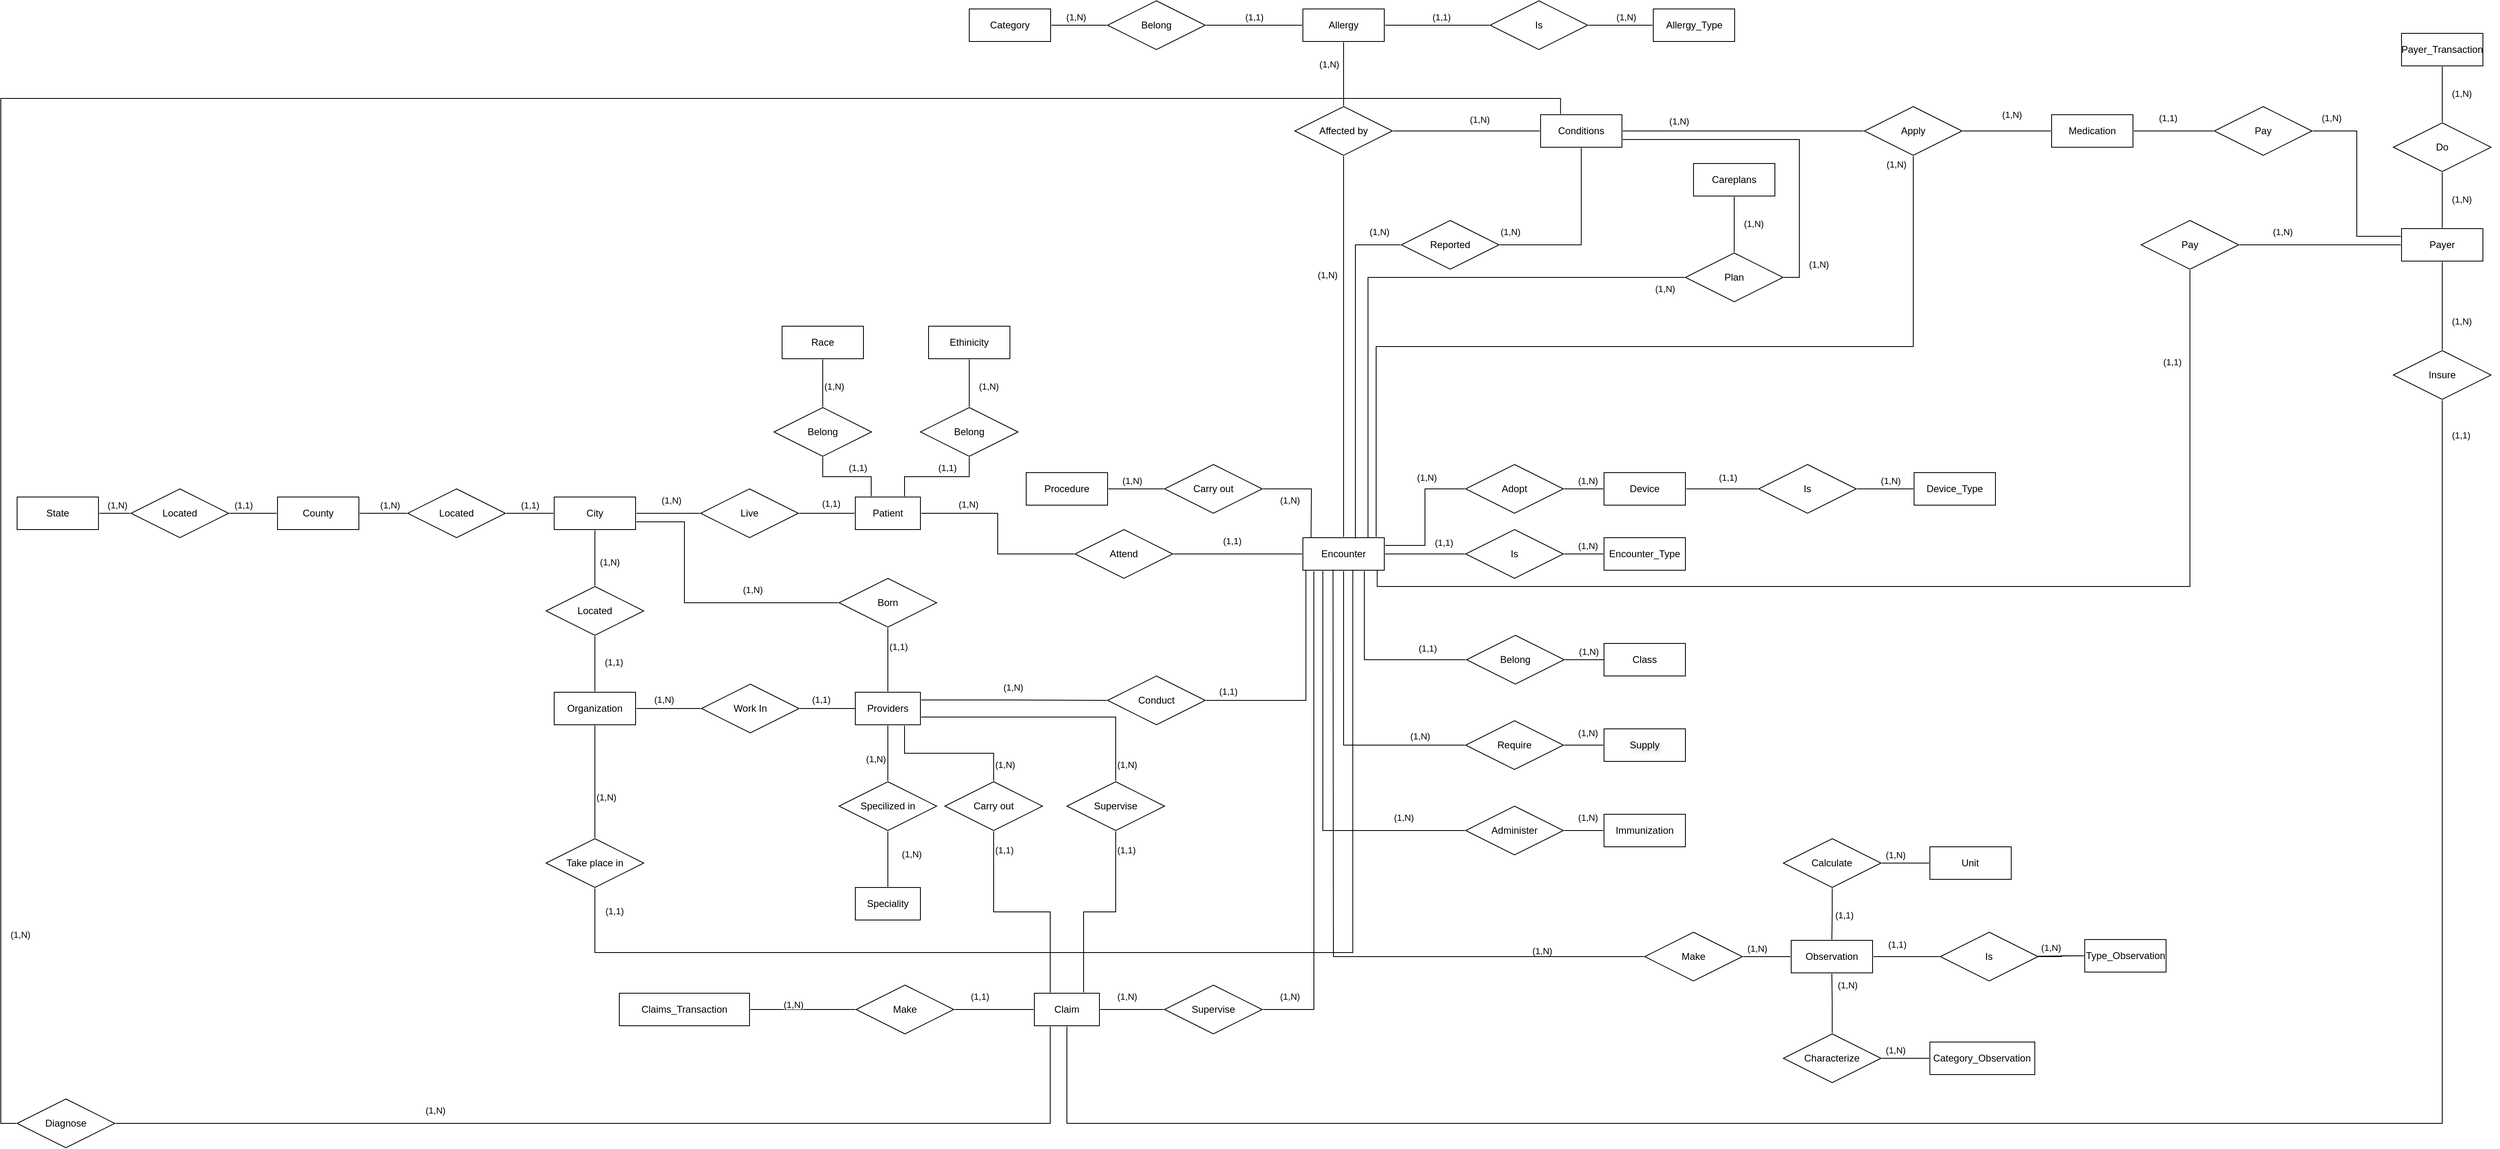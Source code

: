<mxfile version="27.0.5">
  <diagram name="Pagina-1" id="393xFa-wxGmVzUBMz7oe">
    <mxGraphModel dx="1351" dy="2089" grid="1" gridSize="10" guides="1" tooltips="1" connect="1" arrows="1" fold="1" page="1" pageScale="1" pageWidth="827" pageHeight="1169" math="0" shadow="0">
      <root>
        <mxCell id="0" />
        <mxCell id="1" parent="0" />
        <mxCell id="-szrvnAvTn_Sn9t5M3lu-1" value="&lt;span style=&quot;text-wrap-mode: nowrap;&quot;&gt;State&lt;/span&gt;" style="whiteSpace=wrap;html=1;align=center;perimeterSpacing=1;rounded=0;strokeWidth=1;strokeColor=light-dark(#000000,#000000);fillStyle=solid;gradientColor=none;fillColor=light-dark(#FFFFFF,#FFFFFF);perimeter=rectanglePerimeter;fixDash=0;" vertex="1" parent="1">
          <mxGeometry x="150" y="250" width="100" height="40" as="geometry" />
        </mxCell>
        <mxCell id="-szrvnAvTn_Sn9t5M3lu-2" value="Located" style="shape=rhombus;perimeter=rhombusPerimeter;whiteSpace=wrap;html=1;align=center;fillColor=light-dark(#FFFFFF,#FFFFFF);strokeColor=light-dark(#000000,#000000);fillStyle=solid;fontColor=light-dark(#000000,#000000);perimeterSpacing=1;gradientColor=none;" vertex="1" parent="1">
          <mxGeometry x="290" y="240" width="120" height="60" as="geometry" />
        </mxCell>
        <mxCell id="-szrvnAvTn_Sn9t5M3lu-3" value="" style="endArrow=none;html=1;rounded=0;exitX=1;exitY=0.5;exitDx=0;exitDy=0;entryX=0;entryY=0.5;entryDx=0;entryDy=0;strokeColor=light-dark(#000000,#000000);" edge="1" parent="1" source="-szrvnAvTn_Sn9t5M3lu-1" target="-szrvnAvTn_Sn9t5M3lu-2">
          <mxGeometry relative="1" as="geometry">
            <mxPoint x="530" y="460" as="sourcePoint" />
            <mxPoint x="690" y="460" as="targetPoint" />
          </mxGeometry>
        </mxCell>
        <mxCell id="-szrvnAvTn_Sn9t5M3lu-4" value="" style="resizable=0;html=1;whiteSpace=wrap;align=right;verticalAlign=bottom;" connectable="0" vertex="1" parent="-szrvnAvTn_Sn9t5M3lu-3">
          <mxGeometry x="1" relative="1" as="geometry" />
        </mxCell>
        <mxCell id="-szrvnAvTn_Sn9t5M3lu-5" value="(1,N)" style="edgeLabel;html=1;align=center;verticalAlign=middle;resizable=0;points=[];fontColor=light-dark(#000000,#000000);labelBackgroundColor=light-dark(#FFFFFF,#FFFFFF);" vertex="1" connectable="0" parent="-szrvnAvTn_Sn9t5M3lu-3">
          <mxGeometry x="-0.118" y="-2" relative="1" as="geometry">
            <mxPoint x="5" y="-12" as="offset" />
          </mxGeometry>
        </mxCell>
        <mxCell id="-szrvnAvTn_Sn9t5M3lu-6" value="" style="endArrow=none;html=1;rounded=0;strokeColor=light-dark(#000000,#000000);exitX=0;exitY=0.5;exitDx=0;exitDy=0;" edge="1" parent="1" source="-szrvnAvTn_Sn9t5M3lu-11" target="-szrvnAvTn_Sn9t5M3lu-2">
          <mxGeometry relative="1" as="geometry">
            <mxPoint x="510" y="270" as="sourcePoint" />
            <mxPoint x="548" y="269.5" as="targetPoint" />
          </mxGeometry>
        </mxCell>
        <mxCell id="-szrvnAvTn_Sn9t5M3lu-7" value="M" style="resizable=0;html=1;whiteSpace=wrap;align=left;verticalAlign=bottom;" connectable="0" vertex="1" parent="-szrvnAvTn_Sn9t5M3lu-6">
          <mxGeometry x="-1" relative="1" as="geometry" />
        </mxCell>
        <mxCell id="-szrvnAvTn_Sn9t5M3lu-8" value="(1,1)" style="edgeLabel;html=1;align=center;verticalAlign=middle;resizable=0;points=[];fontColor=light-dark(#000000,#000000);labelBackgroundColor=light-dark(#FFFFFF,#FFFFFF);" vertex="1" connectable="0" parent="-szrvnAvTn_Sn9t5M3lu-6">
          <mxGeometry x="-0.118" y="-2" relative="1" as="geometry">
            <mxPoint x="-16" y="-8" as="offset" />
          </mxGeometry>
        </mxCell>
        <mxCell id="-szrvnAvTn_Sn9t5M3lu-9" style="edgeStyle=orthogonalEdgeStyle;rounded=0;orthogonalLoop=1;jettySize=auto;html=1;exitX=1;exitY=0.5;exitDx=0;exitDy=0;entryX=0;entryY=0.5;entryDx=0;entryDy=0;endArrow=none;startFill=0;" edge="1" parent="1" source="-szrvnAvTn_Sn9t5M3lu-11" target="-szrvnAvTn_Sn9t5M3lu-12">
          <mxGeometry relative="1" as="geometry" />
        </mxCell>
        <mxCell id="-szrvnAvTn_Sn9t5M3lu-10" value="" style="edgeStyle=orthogonalEdgeStyle;rounded=0;orthogonalLoop=1;jettySize=auto;html=1;endArrow=none;startFill=0;" edge="1" parent="1" source="-szrvnAvTn_Sn9t5M3lu-11" target="-szrvnAvTn_Sn9t5M3lu-2">
          <mxGeometry relative="1" as="geometry" />
        </mxCell>
        <mxCell id="-szrvnAvTn_Sn9t5M3lu-11" value="&lt;span style=&quot;text-wrap-mode: nowrap;&quot;&gt;County&lt;/span&gt;" style="whiteSpace=wrap;html=1;align=center;perimeterSpacing=1;rounded=0;strokeWidth=1;strokeColor=light-dark(#000000,#000000);fillStyle=solid;gradientColor=none;fillColor=light-dark(#FFFFFF,#FFFFFF);perimeter=rectanglePerimeter;fixDash=0;" vertex="1" parent="1">
          <mxGeometry x="470" y="250" width="100" height="40" as="geometry" />
        </mxCell>
        <mxCell id="-szrvnAvTn_Sn9t5M3lu-12" value="Located" style="shape=rhombus;perimeter=rhombusPerimeter;whiteSpace=wrap;html=1;align=center;fillColor=light-dark(#FFFFFF,#FFFFFF);strokeColor=light-dark(#000000,#000000);fillStyle=solid;fontColor=light-dark(#000000,#000000);perimeterSpacing=1;gradientColor=none;" vertex="1" parent="1">
          <mxGeometry x="630" y="240" width="120" height="60" as="geometry" />
        </mxCell>
        <mxCell id="-szrvnAvTn_Sn9t5M3lu-13" value="" style="resizable=0;html=1;whiteSpace=wrap;align=right;verticalAlign=bottom;" connectable="0" vertex="1" parent="1">
          <mxGeometry x="666.25" y="270" as="geometry" />
        </mxCell>
        <mxCell id="-szrvnAvTn_Sn9t5M3lu-14" value="(1,N)" style="edgeLabel;html=1;align=center;verticalAlign=middle;resizable=0;points=[];fontColor=light-dark(#000000,#000000);labelBackgroundColor=light-dark(#FFFFFF,#FFFFFF);" vertex="1" connectable="0" parent="1">
          <mxGeometry x="650" y="260.0" as="geometry">
            <mxPoint x="-42" as="offset" />
          </mxGeometry>
        </mxCell>
        <mxCell id="-szrvnAvTn_Sn9t5M3lu-15" value="" style="endArrow=none;html=1;rounded=0;strokeColor=light-dark(#000000,#000000);exitX=0;exitY=0.5;exitDx=0;exitDy=0;" edge="1" parent="1" source="-szrvnAvTn_Sn9t5M3lu-19" target="-szrvnAvTn_Sn9t5M3lu-12">
          <mxGeometry relative="1" as="geometry">
            <mxPoint x="887.75" y="270" as="sourcePoint" />
            <mxPoint x="925.75" y="269.5" as="targetPoint" />
          </mxGeometry>
        </mxCell>
        <mxCell id="-szrvnAvTn_Sn9t5M3lu-16" value="M" style="resizable=0;html=1;whiteSpace=wrap;align=left;verticalAlign=bottom;" connectable="0" vertex="1" parent="-szrvnAvTn_Sn9t5M3lu-15">
          <mxGeometry x="-1" relative="1" as="geometry" />
        </mxCell>
        <mxCell id="-szrvnAvTn_Sn9t5M3lu-17" value="(1,1)" style="edgeLabel;html=1;align=center;verticalAlign=middle;resizable=0;points=[];fontColor=light-dark(#000000,#000000);labelBackgroundColor=light-dark(#FFFFFF,#FFFFFF);" vertex="1" connectable="0" parent="-szrvnAvTn_Sn9t5M3lu-15">
          <mxGeometry x="-0.118" y="-2" relative="1" as="geometry">
            <mxPoint x="-4" y="-8" as="offset" />
          </mxGeometry>
        </mxCell>
        <mxCell id="-szrvnAvTn_Sn9t5M3lu-18" style="edgeStyle=orthogonalEdgeStyle;rounded=0;orthogonalLoop=1;jettySize=auto;html=1;exitX=1;exitY=0.5;exitDx=0;exitDy=0;entryX=0;entryY=0.5;entryDx=0;entryDy=0;endArrow=none;startFill=0;" edge="1" parent="1" source="-szrvnAvTn_Sn9t5M3lu-19" target="-szrvnAvTn_Sn9t5M3lu-26">
          <mxGeometry relative="1" as="geometry" />
        </mxCell>
        <mxCell id="-szrvnAvTn_Sn9t5M3lu-19" value="&lt;span style=&quot;text-wrap-mode: nowrap;&quot;&gt;City&lt;/span&gt;" style="whiteSpace=wrap;html=1;align=center;perimeterSpacing=1;rounded=0;strokeWidth=1;strokeColor=light-dark(#000000,#000000);fillStyle=solid;gradientColor=none;fillColor=light-dark(#FFFFFF,#FFFFFF);perimeter=rectanglePerimeter;fixDash=0;" vertex="1" parent="1">
          <mxGeometry x="810" y="250" width="100" height="40" as="geometry" />
        </mxCell>
        <mxCell id="-szrvnAvTn_Sn9t5M3lu-20" value="" style="edgeStyle=orthogonalEdgeStyle;rounded=0;orthogonalLoop=1;jettySize=auto;html=1;endArrow=none;startFill=0;" edge="1" parent="1" source="-szrvnAvTn_Sn9t5M3lu-21" target="-szrvnAvTn_Sn9t5M3lu-30">
          <mxGeometry relative="1" as="geometry" />
        </mxCell>
        <mxCell id="-szrvnAvTn_Sn9t5M3lu-21" value="&lt;span style=&quot;text-wrap-mode: nowrap;&quot;&gt;Race&lt;/span&gt;" style="whiteSpace=wrap;html=1;align=center;perimeterSpacing=1;rounded=0;strokeWidth=1;strokeColor=light-dark(#000000,#000000);fillStyle=solid;gradientColor=none;fillColor=light-dark(#FFFFFF,#FFFFFF);perimeter=rectanglePerimeter;fixDash=0;" vertex="1" parent="1">
          <mxGeometry x="1090" y="40" width="100" height="40" as="geometry" />
        </mxCell>
        <mxCell id="-szrvnAvTn_Sn9t5M3lu-22" value="&lt;span style=&quot;text-wrap-mode: nowrap;&quot;&gt;Ethinicity&lt;/span&gt;" style="whiteSpace=wrap;html=1;align=center;perimeterSpacing=1;rounded=0;strokeWidth=1;strokeColor=light-dark(#000000,#000000);fillStyle=solid;gradientColor=none;fillColor=light-dark(#FFFFFF,#FFFFFF);perimeter=rectanglePerimeter;fixDash=0;" vertex="1" parent="1">
          <mxGeometry x="1270" y="40" width="100" height="40" as="geometry" />
        </mxCell>
        <mxCell id="-szrvnAvTn_Sn9t5M3lu-23" style="edgeStyle=orthogonalEdgeStyle;rounded=0;orthogonalLoop=1;jettySize=auto;html=1;exitX=1;exitY=0.5;exitDx=0;exitDy=0;endArrow=none;startFill=0;" edge="1" parent="1" source="-szrvnAvTn_Sn9t5M3lu-24" target="-szrvnAvTn_Sn9t5M3lu-72">
          <mxGeometry relative="1" as="geometry" />
        </mxCell>
        <mxCell id="-szrvnAvTn_Sn9t5M3lu-24" value="&lt;span style=&quot;text-wrap-mode: nowrap;&quot;&gt;Patient&lt;/span&gt;" style="whiteSpace=wrap;html=1;align=center;perimeterSpacing=1;rounded=0;strokeWidth=1;strokeColor=light-dark(#000000,#000000);fillStyle=solid;gradientColor=none;fillColor=light-dark(#FFFFFF,#FFFFFF);perimeter=rectanglePerimeter;fixDash=0;" vertex="1" parent="1">
          <mxGeometry x="1180" y="250" width="80" height="40" as="geometry" />
        </mxCell>
        <mxCell id="-szrvnAvTn_Sn9t5M3lu-25" style="edgeStyle=orthogonalEdgeStyle;rounded=0;orthogonalLoop=1;jettySize=auto;html=1;exitX=1;exitY=0.5;exitDx=0;exitDy=0;entryX=0;entryY=0.5;entryDx=0;entryDy=0;endArrow=none;startFill=0;" edge="1" parent="1" source="-szrvnAvTn_Sn9t5M3lu-26" target="-szrvnAvTn_Sn9t5M3lu-24">
          <mxGeometry relative="1" as="geometry" />
        </mxCell>
        <mxCell id="-szrvnAvTn_Sn9t5M3lu-26" value="Live" style="shape=rhombus;perimeter=rhombusPerimeter;whiteSpace=wrap;html=1;align=center;fillColor=light-dark(#FFFFFF,#FFFFFF);strokeColor=light-dark(#000000,#000000);fillStyle=solid;fontColor=light-dark(#000000,#000000);perimeterSpacing=1;gradientColor=none;" vertex="1" parent="1">
          <mxGeometry x="990" y="240" width="120" height="60" as="geometry" />
        </mxCell>
        <mxCell id="-szrvnAvTn_Sn9t5M3lu-27" value="(1,1)" style="edgeLabel;html=1;align=center;verticalAlign=middle;resizable=0;points=[];fontColor=light-dark(#000000,#000000);labelBackgroundColor=light-dark(#FFFFFF,#FFFFFF);" vertex="1" connectable="0" parent="1">
          <mxGeometry x="1100" y="220.0" as="geometry">
            <mxPoint x="50" y="38" as="offset" />
          </mxGeometry>
        </mxCell>
        <mxCell id="-szrvnAvTn_Sn9t5M3lu-28" value="&lt;span style=&quot;color: rgb(0, 0, 0); font-family: Helvetica; font-size: 11px; font-style: normal; font-variant-ligatures: normal; font-variant-caps: normal; font-weight: 400; letter-spacing: normal; orphans: 2; text-align: center; text-indent: 0px; text-transform: none; widows: 2; word-spacing: 0px; -webkit-text-stroke-width: 0px; white-space: nowrap; background-color: rgb(255, 255, 255); text-decoration-thickness: initial; text-decoration-style: initial; text-decoration-color: initial; display: inline !important; float: none;&quot;&gt;(1,N)&lt;/span&gt;" style="text;whiteSpace=wrap;html=1;" vertex="1" parent="1">
          <mxGeometry x="940" y="240" width="30" height="30" as="geometry" />
        </mxCell>
        <mxCell id="-szrvnAvTn_Sn9t5M3lu-29" style="edgeStyle=orthogonalEdgeStyle;rounded=0;orthogonalLoop=1;jettySize=auto;html=1;exitX=0.5;exitY=1;exitDx=0;exitDy=0;entryX=0.25;entryY=0;entryDx=0;entryDy=0;endArrow=none;startFill=0;" edge="1" parent="1" source="-szrvnAvTn_Sn9t5M3lu-30" target="-szrvnAvTn_Sn9t5M3lu-24">
          <mxGeometry relative="1" as="geometry" />
        </mxCell>
        <mxCell id="-szrvnAvTn_Sn9t5M3lu-30" value="Belong" style="shape=rhombus;perimeter=rhombusPerimeter;whiteSpace=wrap;html=1;align=center;fillColor=light-dark(#FFFFFF,#FFFFFF);strokeColor=light-dark(#000000,#000000);fillStyle=solid;fontColor=light-dark(#000000,#000000);perimeterSpacing=1;gradientColor=none;" vertex="1" parent="1">
          <mxGeometry x="1080" y="140" width="120" height="60" as="geometry" />
        </mxCell>
        <mxCell id="-szrvnAvTn_Sn9t5M3lu-31" value="" style="edgeStyle=orthogonalEdgeStyle;rounded=0;orthogonalLoop=1;jettySize=auto;html=1;endArrow=none;startFill=0;" edge="1" parent="1" source="-szrvnAvTn_Sn9t5M3lu-33" target="-szrvnAvTn_Sn9t5M3lu-22">
          <mxGeometry relative="1" as="geometry" />
        </mxCell>
        <mxCell id="-szrvnAvTn_Sn9t5M3lu-32" style="edgeStyle=orthogonalEdgeStyle;rounded=0;orthogonalLoop=1;jettySize=auto;html=1;exitX=0.5;exitY=1;exitDx=0;exitDy=0;entryX=0.75;entryY=0;entryDx=0;entryDy=0;endArrow=none;startFill=0;" edge="1" parent="1" source="-szrvnAvTn_Sn9t5M3lu-33" target="-szrvnAvTn_Sn9t5M3lu-24">
          <mxGeometry relative="1" as="geometry" />
        </mxCell>
        <mxCell id="-szrvnAvTn_Sn9t5M3lu-33" value="Belong" style="shape=rhombus;perimeter=rhombusPerimeter;whiteSpace=wrap;html=1;align=center;fillColor=light-dark(#FFFFFF,#FFFFFF);strokeColor=light-dark(#000000,#000000);fillStyle=solid;fontColor=light-dark(#000000,#000000);perimeterSpacing=1;gradientColor=none;" vertex="1" parent="1">
          <mxGeometry x="1260" y="140" width="120" height="60" as="geometry" />
        </mxCell>
        <mxCell id="-szrvnAvTn_Sn9t5M3lu-34" value="&lt;span style=&quot;color: rgb(0, 0, 0); font-family: Helvetica; font-size: 11px; font-style: normal; font-variant-ligatures: normal; font-variant-caps: normal; font-weight: 400; letter-spacing: normal; orphans: 2; text-align: center; text-indent: 0px; text-transform: none; widows: 2; word-spacing: 0px; -webkit-text-stroke-width: 0px; white-space: nowrap; background-color: rgb(255, 255, 255); text-decoration-thickness: initial; text-decoration-style: initial; text-decoration-color: initial; display: inline !important; float: none;&quot;&gt;(1,1)&lt;/span&gt;" style="text;whiteSpace=wrap;html=1;" vertex="1" parent="1">
          <mxGeometry x="1170" y="200" width="60" height="40" as="geometry" />
        </mxCell>
        <mxCell id="-szrvnAvTn_Sn9t5M3lu-35" value="&lt;span style=&quot;color: rgb(0, 0, 0); font-family: Helvetica; font-size: 11px; font-style: normal; font-variant-ligatures: normal; font-variant-caps: normal; font-weight: 400; letter-spacing: normal; orphans: 2; text-align: center; text-indent: 0px; text-transform: none; widows: 2; word-spacing: 0px; -webkit-text-stroke-width: 0px; white-space: nowrap; background-color: rgb(255, 255, 255); text-decoration-thickness: initial; text-decoration-style: initial; text-decoration-color: initial; display: inline !important; float: none;&quot;&gt;(1,1)&lt;/span&gt;" style="text;whiteSpace=wrap;html=1;" vertex="1" parent="1">
          <mxGeometry x="1280" y="200" width="60" height="40" as="geometry" />
        </mxCell>
        <mxCell id="-szrvnAvTn_Sn9t5M3lu-36" value="&lt;span style=&quot;color: rgb(0, 0, 0); font-family: Helvetica; font-size: 11px; font-style: normal; font-variant-ligatures: normal; font-variant-caps: normal; font-weight: 400; letter-spacing: normal; orphans: 2; text-align: center; text-indent: 0px; text-transform: none; widows: 2; word-spacing: 0px; -webkit-text-stroke-width: 0px; white-space: nowrap; background-color: rgb(255, 255, 255); text-decoration-thickness: initial; text-decoration-style: initial; text-decoration-color: initial; display: inline !important; float: none;&quot;&gt;(1,N)&lt;/span&gt;" style="text;whiteSpace=wrap;html=1;" vertex="1" parent="1">
          <mxGeometry x="1140" y="100" width="30" height="30" as="geometry" />
        </mxCell>
        <mxCell id="-szrvnAvTn_Sn9t5M3lu-37" value="&lt;span style=&quot;color: rgb(0, 0, 0); font-family: Helvetica; font-size: 11px; font-style: normal; font-variant-ligatures: normal; font-variant-caps: normal; font-weight: 400; letter-spacing: normal; orphans: 2; text-align: center; text-indent: 0px; text-transform: none; widows: 2; word-spacing: 0px; -webkit-text-stroke-width: 0px; white-space: nowrap; background-color: rgb(255, 255, 255); text-decoration-thickness: initial; text-decoration-style: initial; text-decoration-color: initial; display: inline !important; float: none;&quot;&gt;(1,N)&lt;/span&gt;" style="text;whiteSpace=wrap;html=1;" vertex="1" parent="1">
          <mxGeometry x="1330" y="100" width="30" height="30" as="geometry" />
        </mxCell>
        <mxCell id="-szrvnAvTn_Sn9t5M3lu-38" value="" style="edgeStyle=orthogonalEdgeStyle;rounded=0;orthogonalLoop=1;jettySize=auto;html=1;endArrow=none;startFill=0;" edge="1" parent="1" source="-szrvnAvTn_Sn9t5M3lu-39" target="-szrvnAvTn_Sn9t5M3lu-19">
          <mxGeometry relative="1" as="geometry" />
        </mxCell>
        <mxCell id="-szrvnAvTn_Sn9t5M3lu-39" value="Located" style="shape=rhombus;perimeter=rhombusPerimeter;whiteSpace=wrap;html=1;align=center;fillColor=light-dark(#FFFFFF,#FFFFFF);strokeColor=light-dark(#000000,#000000);fillStyle=solid;fontColor=light-dark(#000000,#000000);perimeterSpacing=1;gradientColor=none;" vertex="1" parent="1">
          <mxGeometry x="800" y="360" width="120" height="60" as="geometry" />
        </mxCell>
        <mxCell id="-szrvnAvTn_Sn9t5M3lu-40" value="" style="resizable=0;html=1;whiteSpace=wrap;align=right;verticalAlign=bottom;" connectable="0" vertex="1" parent="1">
          <mxGeometry x="836.25" y="390" as="geometry" />
        </mxCell>
        <mxCell id="-szrvnAvTn_Sn9t5M3lu-41" value="(1,N)" style="edgeLabel;html=1;align=center;verticalAlign=middle;resizable=0;points=[];fontColor=light-dark(#000000,#000000);labelBackgroundColor=light-dark(#FFFFFF,#FFFFFF);" vertex="1" connectable="0" parent="1">
          <mxGeometry x="920" y="330.0" as="geometry">
            <mxPoint x="-42" as="offset" />
          </mxGeometry>
        </mxCell>
        <mxCell id="-szrvnAvTn_Sn9t5M3lu-42" value="" style="edgeStyle=orthogonalEdgeStyle;rounded=0;orthogonalLoop=1;jettySize=auto;html=1;endArrow=none;startFill=0;" edge="1" parent="1" source="-szrvnAvTn_Sn9t5M3lu-43" target="-szrvnAvTn_Sn9t5M3lu-39">
          <mxGeometry relative="1" as="geometry" />
        </mxCell>
        <mxCell id="-szrvnAvTn_Sn9t5M3lu-249" style="edgeStyle=orthogonalEdgeStyle;rounded=0;orthogonalLoop=1;jettySize=auto;html=1;exitX=0.5;exitY=1;exitDx=0;exitDy=0;entryX=0.5;entryY=0;entryDx=0;entryDy=0;endArrow=none;startFill=0;" edge="1" parent="1" source="-szrvnAvTn_Sn9t5M3lu-43" target="-szrvnAvTn_Sn9t5M3lu-248">
          <mxGeometry relative="1" as="geometry" />
        </mxCell>
        <mxCell id="-szrvnAvTn_Sn9t5M3lu-43" value="&lt;span style=&quot;text-wrap-mode: nowrap;&quot;&gt;Organization&lt;/span&gt;" style="whiteSpace=wrap;html=1;align=center;perimeterSpacing=1;rounded=0;strokeWidth=1;strokeColor=light-dark(#000000,#000000);fillStyle=solid;gradientColor=none;fillColor=light-dark(#FFFFFF,#FFFFFF);perimeter=rectanglePerimeter;fixDash=0;" vertex="1" parent="1">
          <mxGeometry x="810" y="490" width="100" height="40" as="geometry" />
        </mxCell>
        <mxCell id="-szrvnAvTn_Sn9t5M3lu-44" value="(1,1)" style="edgeLabel;html=1;align=center;verticalAlign=middle;resizable=0;points=[];fontColor=light-dark(#000000,#000000);labelBackgroundColor=light-dark(#FFFFFF,#FFFFFF);" vertex="1" connectable="0" parent="1">
          <mxGeometry x="910" y="410" as="geometry">
            <mxPoint x="-27" y="43" as="offset" />
          </mxGeometry>
        </mxCell>
        <mxCell id="-szrvnAvTn_Sn9t5M3lu-45" style="edgeStyle=orthogonalEdgeStyle;rounded=0;orthogonalLoop=1;jettySize=auto;html=1;exitX=1;exitY=0.5;exitDx=0;exitDy=0;entryX=0;entryY=0.5;entryDx=0;entryDy=0;endArrow=none;startFill=0;" edge="1" parent="1" source="-szrvnAvTn_Sn9t5M3lu-46" target="-szrvnAvTn_Sn9t5M3lu-96">
          <mxGeometry relative="1" as="geometry" />
        </mxCell>
        <mxCell id="-szrvnAvTn_Sn9t5M3lu-253" style="edgeStyle=orthogonalEdgeStyle;rounded=0;orthogonalLoop=1;jettySize=auto;html=1;exitX=1;exitY=0.75;exitDx=0;exitDy=0;entryX=1;entryY=0.5;entryDx=0;entryDy=0;endArrow=none;startFill=0;" edge="1" parent="1" source="-szrvnAvTn_Sn9t5M3lu-46" target="-szrvnAvTn_Sn9t5M3lu-166">
          <mxGeometry relative="1" as="geometry">
            <Array as="points">
              <mxPoint x="2340" y="-189" />
              <mxPoint x="2340" y="-20" />
            </Array>
          </mxGeometry>
        </mxCell>
        <mxCell id="-szrvnAvTn_Sn9t5M3lu-46" value="Conditions" style="whiteSpace=wrap;html=1;align=center;perimeterSpacing=1;rounded=0;strokeWidth=1;strokeColor=light-dark(#000000,#000000);fillStyle=solid;gradientColor=none;fillColor=light-dark(#FFFFFF,#FFFFFF);perimeter=rectanglePerimeter;fixDash=0;" vertex="1" parent="1">
          <mxGeometry x="2022.06" y="-220" width="100" height="40" as="geometry" />
        </mxCell>
        <mxCell id="-szrvnAvTn_Sn9t5M3lu-47" value="Affected by" style="shape=rhombus;perimeter=rhombusPerimeter;whiteSpace=wrap;html=1;align=center;fillColor=light-dark(#FFFFFF,#FFFFFF);strokeColor=light-dark(#000000,#000000);fillStyle=solid;fontColor=light-dark(#000000,#000000);perimeterSpacing=1;gradientColor=none;" vertex="1" parent="1">
          <mxGeometry x="1720" y="-230" width="120" height="60" as="geometry" />
        </mxCell>
        <mxCell id="-szrvnAvTn_Sn9t5M3lu-48" value="" style="endArrow=none;html=1;rounded=0;entryX=1;entryY=0.5;entryDx=0;entryDy=0;strokeColor=light-dark(#000000,#000000);exitX=0;exitY=0.5;exitDx=0;exitDy=0;" edge="1" parent="1" source="-szrvnAvTn_Sn9t5M3lu-46" target="-szrvnAvTn_Sn9t5M3lu-47">
          <mxGeometry relative="1" as="geometry">
            <mxPoint x="2000" y="220" as="sourcePoint" />
            <mxPoint x="2120" y="410" as="targetPoint" />
          </mxGeometry>
        </mxCell>
        <mxCell id="-szrvnAvTn_Sn9t5M3lu-49" value="(1,N)" style="edgeLabel;html=1;align=center;verticalAlign=middle;resizable=0;points=[];fontColor=light-dark(#000000,#000000);labelBackgroundColor=light-dark(#FFFFFF,#FFFFFF);" vertex="1" connectable="0" parent="-szrvnAvTn_Sn9t5M3lu-48">
          <mxGeometry x="-0.118" y="-2" relative="1" as="geometry">
            <mxPoint x="5" y="-12" as="offset" />
          </mxGeometry>
        </mxCell>
        <mxCell id="-szrvnAvTn_Sn9t5M3lu-50" value="" style="endArrow=none;html=1;rounded=0;strokeColor=light-dark(#000000,#000000);exitX=0.5;exitY=0;exitDx=0;exitDy=0;entryX=0.5;entryY=1;entryDx=0;entryDy=0;" edge="1" parent="1" source="-szrvnAvTn_Sn9t5M3lu-53" target="-szrvnAvTn_Sn9t5M3lu-47">
          <mxGeometry relative="1" as="geometry">
            <mxPoint x="1769" y="370" as="sourcePoint" />
            <mxPoint x="1670" y="370" as="targetPoint" />
          </mxGeometry>
        </mxCell>
        <mxCell id="-szrvnAvTn_Sn9t5M3lu-51" value="(1,N)" style="edgeLabel;html=1;align=center;verticalAlign=middle;resizable=0;points=[];fontColor=light-dark(#000000,#000000);labelBackgroundColor=light-dark(#FFFFFF,#FFFFFF);" vertex="1" connectable="0" parent="-szrvnAvTn_Sn9t5M3lu-50">
          <mxGeometry x="-0.118" y="-2" relative="1" as="geometry">
            <mxPoint x="-22" y="-116" as="offset" />
          </mxGeometry>
        </mxCell>
        <mxCell id="-szrvnAvTn_Sn9t5M3lu-52" style="edgeStyle=orthogonalEdgeStyle;rounded=0;orthogonalLoop=1;jettySize=auto;html=1;endArrow=none;startFill=0;" edge="1" parent="1" target="-szrvnAvTn_Sn9t5M3lu-96">
          <mxGeometry relative="1" as="geometry">
            <mxPoint x="1820" y="299" as="sourcePoint" />
            <Array as="points">
              <mxPoint x="1820" y="299" />
              <mxPoint x="1820" y="65" />
              <mxPoint x="2480" y="65" />
            </Array>
          </mxGeometry>
        </mxCell>
        <mxCell id="-szrvnAvTn_Sn9t5M3lu-53" value="&lt;font style=&quot;color: light-dark(rgb(0, 0, 0), rgb(0, 0, 0));&quot;&gt;Encounter&lt;/font&gt;" style="whiteSpace=wrap;html=1;align=center;perimeterSpacing=1;rounded=0;strokeWidth=1;strokeColor=light-dark(#000000,#000000);fillStyle=solid;gradientColor=none;fillColor=light-dark(#FFFFFF,#FFFFFF);perimeter=rectanglePerimeter;fixDash=0;" vertex="1" parent="1">
          <mxGeometry x="1730" y="300" width="100" height="40" as="geometry" />
        </mxCell>
        <mxCell id="-szrvnAvTn_Sn9t5M3lu-54" value="" style="endArrow=none;html=1;rounded=0;strokeColor=light-dark(#000000,#000000);exitX=0.5;exitY=1;exitDx=0;exitDy=0;entryX=0.5;entryY=0;entryDx=0;entryDy=0;" edge="1" parent="1" source="-szrvnAvTn_Sn9t5M3lu-57" target="-szrvnAvTn_Sn9t5M3lu-47">
          <mxGeometry relative="1" as="geometry">
            <mxPoint x="1719" y="54.5" as="sourcePoint" />
            <mxPoint x="1849.5" y="-50" as="targetPoint" />
          </mxGeometry>
        </mxCell>
        <mxCell id="-szrvnAvTn_Sn9t5M3lu-55" value="M" style="resizable=0;html=1;whiteSpace=wrap;align=left;verticalAlign=bottom;" connectable="0" vertex="1" parent="-szrvnAvTn_Sn9t5M3lu-54">
          <mxGeometry x="-1" relative="1" as="geometry" />
        </mxCell>
        <mxCell id="-szrvnAvTn_Sn9t5M3lu-56" value="(1,N)" style="edgeLabel;html=1;align=center;verticalAlign=middle;resizable=0;points=[];fontColor=light-dark(#000000,#000000);labelBackgroundColor=light-dark(#FFFFFF,#FFFFFF);" vertex="1" connectable="0" parent="-szrvnAvTn_Sn9t5M3lu-54">
          <mxGeometry x="-0.118" y="-2" relative="1" as="geometry">
            <mxPoint x="-16" y="-8" as="offset" />
          </mxGeometry>
        </mxCell>
        <mxCell id="-szrvnAvTn_Sn9t5M3lu-57" value="&lt;font style=&quot;color: light-dark(rgb(0, 0, 0), rgb(0, 0, 0));&quot;&gt;Allergy&lt;/font&gt;" style="whiteSpace=wrap;html=1;align=center;perimeterSpacing=1;rounded=0;strokeWidth=1;strokeColor=light-dark(#000000,#000000);fillStyle=solid;gradientColor=none;fillColor=light-dark(#FFFFFF,#FFFFFF);perimeter=rectanglePerimeter;fixDash=0;" vertex="1" parent="1">
          <mxGeometry x="1730" y="-350" width="100" height="40" as="geometry" />
        </mxCell>
        <mxCell id="-szrvnAvTn_Sn9t5M3lu-58" value="" style="edgeStyle=orthogonalEdgeStyle;rounded=0;orthogonalLoop=1;jettySize=auto;html=1;endArrow=none;startFill=0;" edge="1" parent="1" source="-szrvnAvTn_Sn9t5M3lu-59" target="-szrvnAvTn_Sn9t5M3lu-60">
          <mxGeometry relative="1" as="geometry" />
        </mxCell>
        <mxCell id="-szrvnAvTn_Sn9t5M3lu-59" value="Belong" style="shape=rhombus;perimeter=rhombusPerimeter;whiteSpace=wrap;html=1;align=center;fillColor=light-dark(#FFFFFF,#FFFFFF);strokeColor=light-dark(#000000,#000000);fillStyle=solid;fontColor=light-dark(#000000,#000000);perimeterSpacing=1;gradientColor=none;" vertex="1" parent="1">
          <mxGeometry x="1490" y="-360" width="120" height="60" as="geometry" />
        </mxCell>
        <mxCell id="-szrvnAvTn_Sn9t5M3lu-60" value="&lt;font style=&quot;color: light-dark(rgb(0, 0, 0), rgb(0, 0, 0));&quot;&gt;Category&lt;/font&gt;" style="whiteSpace=wrap;html=1;align=center;perimeterSpacing=1;rounded=0;strokeWidth=1;strokeColor=light-dark(#000000,#000000);fillStyle=solid;gradientColor=none;fillColor=light-dark(#FFFFFF,#FFFFFF);perimeter=rectanglePerimeter;fixDash=0;" vertex="1" parent="1">
          <mxGeometry x="1320" y="-350" width="100" height="40" as="geometry" />
        </mxCell>
        <mxCell id="-szrvnAvTn_Sn9t5M3lu-61" value="" style="endArrow=none;html=1;rounded=0;exitX=1;exitY=0.5;exitDx=0;exitDy=0;entryX=0;entryY=0.5;entryDx=0;entryDy=0;strokeColor=light-dark(#000000,#000000);" edge="1" parent="1" source="-szrvnAvTn_Sn9t5M3lu-59" target="-szrvnAvTn_Sn9t5M3lu-57">
          <mxGeometry relative="1" as="geometry">
            <mxPoint x="1651" as="sourcePoint" />
            <mxPoint x="1729" as="targetPoint" />
            <Array as="points" />
          </mxGeometry>
        </mxCell>
        <mxCell id="-szrvnAvTn_Sn9t5M3lu-62" value="(1,1)" style="edgeLabel;html=1;align=center;verticalAlign=middle;resizable=0;points=[];fontColor=light-dark(#000000,#000000);labelBackgroundColor=light-dark(#FFFFFF,#FFFFFF);" vertex="1" connectable="0" parent="-szrvnAvTn_Sn9t5M3lu-61">
          <mxGeometry x="-0.118" y="-2" relative="1" as="geometry">
            <mxPoint x="7" y="-12" as="offset" />
          </mxGeometry>
        </mxCell>
        <mxCell id="-szrvnAvTn_Sn9t5M3lu-63" value="" style="endArrow=none;html=1;rounded=0;exitX=1;exitY=0.5;exitDx=0;exitDy=0;entryX=0;entryY=0.5;entryDx=0;entryDy=0;strokeColor=light-dark(#000000,#000000);" edge="1" parent="1" source="-szrvnAvTn_Sn9t5M3lu-60">
          <mxGeometry relative="1" as="geometry">
            <mxPoint x="1591" y="-320" as="sourcePoint" />
            <mxPoint x="1459.0" y="-330.0" as="targetPoint" />
            <Array as="points" />
          </mxGeometry>
        </mxCell>
        <mxCell id="-szrvnAvTn_Sn9t5M3lu-64" value="(1,N)" style="edgeLabel;html=1;align=center;verticalAlign=middle;resizable=0;points=[];fontColor=light-dark(#000000,#000000);labelBackgroundColor=light-dark(#FFFFFF,#FFFFFF);" vertex="1" connectable="0" parent="-szrvnAvTn_Sn9t5M3lu-63">
          <mxGeometry x="-0.118" y="-2" relative="1" as="geometry">
            <mxPoint x="13" y="-12" as="offset" />
          </mxGeometry>
        </mxCell>
        <mxCell id="-szrvnAvTn_Sn9t5M3lu-65" value="Is" style="shape=rhombus;perimeter=rhombusPerimeter;whiteSpace=wrap;html=1;align=center;fillColor=light-dark(#FFFFFF,#FFFFFF);strokeColor=light-dark(#000000,#000000);fillStyle=solid;fontColor=light-dark(#000000,#000000);perimeterSpacing=1;gradientColor=none;" vertex="1" parent="1">
          <mxGeometry x="1960" y="-360" width="120" height="60" as="geometry" />
        </mxCell>
        <mxCell id="-szrvnAvTn_Sn9t5M3lu-66" value="" style="endArrow=none;html=1;rounded=0;exitX=0;exitY=0.5;exitDx=0;exitDy=0;entryX=1;entryY=0.5;entryDx=0;entryDy=0;strokeColor=light-dark(#000000,#000000);" edge="1" parent="1" source="-szrvnAvTn_Sn9t5M3lu-65" target="-szrvnAvTn_Sn9t5M3lu-57">
          <mxGeometry relative="1" as="geometry">
            <mxPoint x="1731" y="-170" as="sourcePoint" />
            <mxPoint x="1764" y="-111" as="targetPoint" />
            <Array as="points" />
          </mxGeometry>
        </mxCell>
        <mxCell id="-szrvnAvTn_Sn9t5M3lu-67" value="(1,1)" style="edgeLabel;html=1;align=center;verticalAlign=middle;resizable=0;points=[];fontColor=light-dark(#000000,#000000);labelBackgroundColor=light-dark(#FFFFFF,#FFFFFF);" vertex="1" connectable="0" parent="-szrvnAvTn_Sn9t5M3lu-66">
          <mxGeometry x="-0.118" y="-2" relative="1" as="geometry">
            <mxPoint x="-3" y="-8" as="offset" />
          </mxGeometry>
        </mxCell>
        <mxCell id="-szrvnAvTn_Sn9t5M3lu-68" value="&lt;font&gt;Allergy_Type&lt;/font&gt;" style="whiteSpace=wrap;html=1;align=center;perimeterSpacing=1;rounded=0;strokeWidth=1;strokeColor=light-dark(#000000,#000000);fillStyle=solid;gradientColor=none;fillColor=light-dark(#FFFFFF,#FFFFFF);perimeter=rectanglePerimeter;fixDash=0;fontColor=light-dark(#000000,#000000);" vertex="1" parent="1">
          <mxGeometry x="2160.54" y="-350" width="100" height="40" as="geometry" />
        </mxCell>
        <mxCell id="-szrvnAvTn_Sn9t5M3lu-69" value="" style="endArrow=none;html=1;rounded=0;exitX=0;exitY=0.5;exitDx=0;exitDy=0;entryX=1;entryY=0.5;entryDx=0;entryDy=0;strokeColor=light-dark(#000000,#000000);" edge="1" parent="1" source="-szrvnAvTn_Sn9t5M3lu-68" target="-szrvnAvTn_Sn9t5M3lu-65">
          <mxGeometry relative="1" as="geometry">
            <mxPoint x="1849" y="-320" as="sourcePoint" />
            <mxPoint x="1815" y="-261" as="targetPoint" />
            <Array as="points" />
          </mxGeometry>
        </mxCell>
        <mxCell id="-szrvnAvTn_Sn9t5M3lu-70" value="(1,N)" style="edgeLabel;html=1;align=center;verticalAlign=middle;resizable=0;points=[];fontColor=light-dark(#000000,#000000);labelBackgroundColor=light-dark(#FFFFFF,#FFFFFF);" vertex="1" connectable="0" parent="-szrvnAvTn_Sn9t5M3lu-69">
          <mxGeometry x="-0.118" y="-2" relative="1" as="geometry">
            <mxPoint x="2" y="-8" as="offset" />
          </mxGeometry>
        </mxCell>
        <mxCell id="-szrvnAvTn_Sn9t5M3lu-71" style="edgeStyle=orthogonalEdgeStyle;rounded=0;orthogonalLoop=1;jettySize=auto;html=1;exitX=1;exitY=0.5;exitDx=0;exitDy=0;entryX=0;entryY=0.5;entryDx=0;entryDy=0;endArrow=none;startFill=0;" edge="1" parent="1" source="-szrvnAvTn_Sn9t5M3lu-72" target="-szrvnAvTn_Sn9t5M3lu-53">
          <mxGeometry relative="1" as="geometry" />
        </mxCell>
        <mxCell id="-szrvnAvTn_Sn9t5M3lu-72" value="Attend" style="shape=rhombus;perimeter=rhombusPerimeter;whiteSpace=wrap;html=1;align=center;fillColor=light-dark(#FFFFFF,#FFFFFF);strokeColor=light-dark(#000000,#000000);fillStyle=solid;fontColor=light-dark(#000000,#000000);perimeterSpacing=1;gradientColor=none;" vertex="1" parent="1">
          <mxGeometry x="1450" y="290" width="120" height="60" as="geometry" />
        </mxCell>
        <mxCell id="-szrvnAvTn_Sn9t5M3lu-73" value="&lt;span style=&quot;color: rgb(0, 0, 0); font-family: Helvetica; font-size: 11px; font-style: normal; font-variant-ligatures: normal; font-variant-caps: normal; font-weight: 400; letter-spacing: normal; orphans: 2; text-align: center; text-indent: 0px; text-transform: none; widows: 2; word-spacing: 0px; -webkit-text-stroke-width: 0px; white-space: nowrap; background-color: rgb(255, 255, 255); text-decoration-thickness: initial; text-decoration-style: initial; text-decoration-color: initial; display: inline !important; float: none;&quot;&gt;(1,N)&lt;/span&gt;" style="text;whiteSpace=wrap;html=1;" vertex="1" parent="1">
          <mxGeometry x="1305" y="245" width="30" height="30" as="geometry" />
        </mxCell>
        <mxCell id="-szrvnAvTn_Sn9t5M3lu-74" value="&lt;span style=&quot;color: rgb(0, 0, 0); font-family: Helvetica; font-size: 11px; font-style: normal; font-variant-ligatures: normal; font-variant-caps: normal; font-weight: 400; letter-spacing: normal; orphans: 2; text-align: center; text-indent: 0px; text-transform: none; widows: 2; word-spacing: 0px; -webkit-text-stroke-width: 0px; white-space: nowrap; background-color: rgb(255, 255, 255); text-decoration-thickness: initial; text-decoration-style: initial; text-decoration-color: initial; display: inline !important; float: none;&quot;&gt;(1,1)&lt;/span&gt;" style="text;whiteSpace=wrap;html=1;" vertex="1" parent="1">
          <mxGeometry x="1630" y="290" width="60" height="40" as="geometry" />
        </mxCell>
        <mxCell id="-szrvnAvTn_Sn9t5M3lu-75" value="M" style="resizable=0;html=1;whiteSpace=wrap;align=left;verticalAlign=bottom;" connectable="0" vertex="1" parent="1">
          <mxGeometry x="2071.03" y="320" as="geometry" />
        </mxCell>
        <mxCell id="-szrvnAvTn_Sn9t5M3lu-76" value="" style="edgeStyle=orthogonalEdgeStyle;rounded=0;orthogonalLoop=1;jettySize=auto;html=1;endArrow=none;startFill=0;" edge="1" parent="1" source="-szrvnAvTn_Sn9t5M3lu-78" target="-szrvnAvTn_Sn9t5M3lu-53">
          <mxGeometry relative="1" as="geometry" />
        </mxCell>
        <mxCell id="-szrvnAvTn_Sn9t5M3lu-77" value="" style="edgeStyle=orthogonalEdgeStyle;rounded=0;orthogonalLoop=1;jettySize=auto;html=1;endArrow=none;startFill=0;" edge="1" parent="1" source="-szrvnAvTn_Sn9t5M3lu-78" target="-szrvnAvTn_Sn9t5M3lu-53">
          <mxGeometry relative="1" as="geometry" />
        </mxCell>
        <mxCell id="-szrvnAvTn_Sn9t5M3lu-78" value="Is" style="shape=rhombus;perimeter=rhombusPerimeter;whiteSpace=wrap;html=1;align=center;fillColor=light-dark(#FFFFFF,#FFFFFF);strokeColor=light-dark(#000000,#000000);fillStyle=solid;fontColor=light-dark(#000000,#000000);perimeterSpacing=1;gradientColor=none;" vertex="1" parent="1">
          <mxGeometry x="1930.03" y="290" width="120" height="60" as="geometry" />
        </mxCell>
        <mxCell id="-szrvnAvTn_Sn9t5M3lu-79" value="(1,1)" style="edgeLabel;html=1;align=center;verticalAlign=middle;resizable=0;points=[];fontColor=light-dark(#000000,#000000);labelBackgroundColor=light-dark(#FFFFFF,#FFFFFF);" vertex="1" connectable="0" parent="1">
          <mxGeometry x="1931.061" y="310.003" as="geometry">
            <mxPoint x="-28" y="-4" as="offset" />
          </mxGeometry>
        </mxCell>
        <mxCell id="-szrvnAvTn_Sn9t5M3lu-80" value="&lt;font&gt;Encounter_Type&lt;/font&gt;" style="whiteSpace=wrap;html=1;align=center;perimeterSpacing=1;rounded=0;strokeWidth=1;strokeColor=light-dark(#000000,#000000);fillStyle=solid;gradientColor=none;fillColor=light-dark(#FFFFFF,#FFFFFF);perimeter=rectanglePerimeter;fixDash=0;fontColor=light-dark(#000000,#000000);" vertex="1" parent="1">
          <mxGeometry x="2100.03" y="300" width="100" height="40" as="geometry" />
        </mxCell>
        <mxCell id="-szrvnAvTn_Sn9t5M3lu-81" value="" style="endArrow=none;html=1;rounded=0;exitX=0;exitY=0.5;exitDx=0;exitDy=0;entryX=1;entryY=0.5;entryDx=0;entryDy=0;strokeColor=light-dark(#000000,#000000);" edge="1" parent="1" source="-szrvnAvTn_Sn9t5M3lu-80" target="-szrvnAvTn_Sn9t5M3lu-78">
          <mxGeometry relative="1" as="geometry">
            <mxPoint x="1939.03" y="330" as="sourcePoint" />
            <mxPoint x="1905.03" y="389" as="targetPoint" />
            <Array as="points" />
          </mxGeometry>
        </mxCell>
        <mxCell id="-szrvnAvTn_Sn9t5M3lu-82" value="(1,N)" style="edgeLabel;html=1;align=center;verticalAlign=middle;resizable=0;points=[];fontColor=light-dark(#000000,#000000);labelBackgroundColor=light-dark(#FFFFFF,#FFFFFF);" vertex="1" connectable="0" parent="-szrvnAvTn_Sn9t5M3lu-81">
          <mxGeometry x="-0.118" y="-2" relative="1" as="geometry">
            <mxPoint x="2" y="-8" as="offset" />
          </mxGeometry>
        </mxCell>
        <mxCell id="-szrvnAvTn_Sn9t5M3lu-83" value="M" style="resizable=0;html=1;whiteSpace=wrap;align=left;verticalAlign=bottom;" connectable="0" vertex="1" parent="1">
          <mxGeometry x="2072.06" y="450" as="geometry" />
        </mxCell>
        <mxCell id="-szrvnAvTn_Sn9t5M3lu-84" style="edgeStyle=orthogonalEdgeStyle;rounded=0;orthogonalLoop=1;jettySize=auto;html=1;entryX=0.75;entryY=1;entryDx=0;entryDy=0;endArrow=none;startFill=0;" edge="1" parent="1" source="-szrvnAvTn_Sn9t5M3lu-85" target="-szrvnAvTn_Sn9t5M3lu-53">
          <mxGeometry relative="1" as="geometry" />
        </mxCell>
        <mxCell id="-szrvnAvTn_Sn9t5M3lu-85" value="Belong" style="shape=rhombus;perimeter=rhombusPerimeter;whiteSpace=wrap;html=1;align=center;fillColor=light-dark(#FFFFFF,#FFFFFF);strokeColor=light-dark(#000000,#000000);fillStyle=solid;fontColor=light-dark(#000000,#000000);perimeterSpacing=1;gradientColor=none;" vertex="1" parent="1">
          <mxGeometry x="1931.06" y="420" width="120" height="60" as="geometry" />
        </mxCell>
        <mxCell id="-szrvnAvTn_Sn9t5M3lu-86" value="(1,1)" style="edgeLabel;html=1;align=center;verticalAlign=middle;resizable=0;points=[];fontColor=light-dark(#000000,#000000);labelBackgroundColor=light-dark(#FFFFFF,#FFFFFF);" vertex="1" connectable="0" parent="1">
          <mxGeometry x="1911.031" y="440.003" as="geometry">
            <mxPoint x="-28" y="-4" as="offset" />
          </mxGeometry>
        </mxCell>
        <mxCell id="-szrvnAvTn_Sn9t5M3lu-87" value="" style="endArrow=none;html=1;rounded=0;exitX=0;exitY=0.5;exitDx=0;exitDy=0;entryX=1;entryY=0.5;entryDx=0;entryDy=0;strokeColor=light-dark(#000000,#000000);" edge="1" parent="1" target="-szrvnAvTn_Sn9t5M3lu-85">
          <mxGeometry relative="1" as="geometry">
            <mxPoint x="2100.03" y="450" as="sourcePoint" />
            <mxPoint x="1906.06" y="519" as="targetPoint" />
            <Array as="points" />
          </mxGeometry>
        </mxCell>
        <mxCell id="-szrvnAvTn_Sn9t5M3lu-88" value="(1,N)" style="edgeLabel;html=1;align=center;verticalAlign=middle;resizable=0;points=[];fontColor=light-dark(#000000,#000000);labelBackgroundColor=light-dark(#FFFFFF,#FFFFFF);" vertex="1" connectable="0" parent="-szrvnAvTn_Sn9t5M3lu-87">
          <mxGeometry x="-0.118" y="-2" relative="1" as="geometry">
            <mxPoint x="2" y="-8" as="offset" />
          </mxGeometry>
        </mxCell>
        <mxCell id="-szrvnAvTn_Sn9t5M3lu-89" value="Class" style="whiteSpace=wrap;html=1;align=center;perimeterSpacing=1;rounded=0;strokeWidth=1;strokeColor=light-dark(#000000,#000000);fillStyle=solid;gradientColor=none;fillColor=light-dark(#FFFFFF,#FFFFFF);perimeter=rectanglePerimeter;fixDash=0;fontColor=light-dark(#000000,#000000);" vertex="1" parent="1">
          <mxGeometry x="2100.03" y="430" width="100" height="40" as="geometry" />
        </mxCell>
        <mxCell id="-szrvnAvTn_Sn9t5M3lu-90" value="" style="edgeStyle=orthogonalEdgeStyle;rounded=0;orthogonalLoop=1;jettySize=auto;html=1;endArrow=none;startFill=0;" edge="1" parent="1" source="-szrvnAvTn_Sn9t5M3lu-91" target="-szrvnAvTn_Sn9t5M3lu-94">
          <mxGeometry relative="1" as="geometry" />
        </mxCell>
        <mxCell id="-szrvnAvTn_Sn9t5M3lu-91" value="Procedure" style="whiteSpace=wrap;html=1;align=center;perimeterSpacing=1;rounded=0;strokeWidth=1;strokeColor=light-dark(#000000,#000000);fillStyle=solid;gradientColor=none;fillColor=light-dark(#FFFFFF,#FFFFFF);perimeter=rectanglePerimeter;fixDash=0;" vertex="1" parent="1">
          <mxGeometry x="1390" y="220" width="100" height="40" as="geometry" />
        </mxCell>
        <mxCell id="-szrvnAvTn_Sn9t5M3lu-92" value="(1,N)" style="edgeLabel;html=1;align=center;verticalAlign=middle;resizable=0;points=[];fontColor=light-dark(#000000,#000000);labelBackgroundColor=light-dark(#FFFFFF,#FFFFFF);" vertex="1" connectable="0" parent="1">
          <mxGeometry x="1520.001" y="230" as="geometry" />
        </mxCell>
        <mxCell id="-szrvnAvTn_Sn9t5M3lu-93" value="" style="edgeStyle=orthogonalEdgeStyle;rounded=0;orthogonalLoop=1;jettySize=auto;html=1;endArrow=none;startFill=0;" edge="1" parent="1" source="-szrvnAvTn_Sn9t5M3lu-94">
          <mxGeometry relative="1" as="geometry">
            <mxPoint x="1740" y="300" as="targetPoint" />
          </mxGeometry>
        </mxCell>
        <mxCell id="-szrvnAvTn_Sn9t5M3lu-94" value="Carry out" style="shape=rhombus;perimeter=rhombusPerimeter;whiteSpace=wrap;html=1;align=center;fillColor=light-dark(#FFFFFF,#FFFFFF);strokeColor=light-dark(#000000,#000000);fillStyle=solid;fontColor=light-dark(#000000,#000000);perimeterSpacing=1;gradientColor=none;" vertex="1" parent="1">
          <mxGeometry x="1560" y="210" width="120" height="60" as="geometry" />
        </mxCell>
        <mxCell id="-szrvnAvTn_Sn9t5M3lu-95" value="&lt;span style=&quot;color: rgb(0, 0, 0); font-family: Helvetica; font-size: 11px; font-style: normal; font-variant-ligatures: normal; font-variant-caps: normal; font-weight: 400; letter-spacing: normal; orphans: 2; text-align: center; text-indent: 0px; text-transform: none; widows: 2; word-spacing: 0px; -webkit-text-stroke-width: 0px; white-space: nowrap; background-color: rgb(255, 255, 255); text-decoration-thickness: initial; text-decoration-style: initial; text-decoration-color: initial; display: inline !important; float: none;&quot;&gt;(1,N)&lt;/span&gt;" style="text;whiteSpace=wrap;html=1;" vertex="1" parent="1">
          <mxGeometry x="1700" y="240" width="60" height="40" as="geometry" />
        </mxCell>
        <mxCell id="-szrvnAvTn_Sn9t5M3lu-96" value="Apply" style="shape=rhombus;perimeter=rhombusPerimeter;whiteSpace=wrap;html=1;align=center;fillColor=light-dark(#FFFFFF,#FFFFFF);strokeColor=light-dark(#000000,#000000);fillStyle=solid;fontColor=light-dark(#000000,#000000);perimeterSpacing=1;gradientColor=none;" vertex="1" parent="1">
          <mxGeometry x="2420" y="-230" width="120" height="60" as="geometry" />
        </mxCell>
        <mxCell id="-szrvnAvTn_Sn9t5M3lu-97" style="edgeStyle=orthogonalEdgeStyle;rounded=0;orthogonalLoop=1;jettySize=auto;html=1;exitX=1;exitY=0.5;exitDx=0;exitDy=0;entryX=0;entryY=0.5;entryDx=0;entryDy=0;endArrow=none;startFill=0;" edge="1" parent="1" source="-szrvnAvTn_Sn9t5M3lu-98" target="-szrvnAvTn_Sn9t5M3lu-239">
          <mxGeometry relative="1" as="geometry" />
        </mxCell>
        <mxCell id="-szrvnAvTn_Sn9t5M3lu-98" value="Medication" style="whiteSpace=wrap;html=1;align=center;perimeterSpacing=1;rounded=0;strokeWidth=1;strokeColor=light-dark(#000000,#000000);fillStyle=solid;gradientColor=none;fillColor=light-dark(#FFFFFF,#FFFFFF);perimeter=rectanglePerimeter;fixDash=0;fontColor=light-dark(#000000,#000000);" vertex="1" parent="1">
          <mxGeometry x="2650" y="-220" width="100" height="40" as="geometry" />
        </mxCell>
        <mxCell id="-szrvnAvTn_Sn9t5M3lu-99" value="" style="endArrow=none;html=1;rounded=0;exitX=0;exitY=0.5;exitDx=0;exitDy=0;entryX=1;entryY=0.5;entryDx=0;entryDy=0;strokeColor=light-dark(#000000,#000000);" edge="1" parent="1" source="-szrvnAvTn_Sn9t5M3lu-98" target="-szrvnAvTn_Sn9t5M3lu-96">
          <mxGeometry relative="1" as="geometry">
            <mxPoint x="2248.97" y="-60" as="sourcePoint" />
            <mxPoint x="2214.97" y="-1" as="targetPoint" />
            <Array as="points" />
          </mxGeometry>
        </mxCell>
        <mxCell id="-szrvnAvTn_Sn9t5M3lu-100" value="(1,N)" style="edgeLabel;html=1;align=center;verticalAlign=middle;resizable=0;points=[];fontColor=light-dark(#000000,#000000);labelBackgroundColor=light-dark(#FFFFFF,#FFFFFF);" vertex="1" connectable="0" parent="-szrvnAvTn_Sn9t5M3lu-99">
          <mxGeometry x="-0.118" y="-2" relative="1" as="geometry">
            <mxPoint x="-1" y="-18" as="offset" />
          </mxGeometry>
        </mxCell>
        <mxCell id="-szrvnAvTn_Sn9t5M3lu-101" value="(1,N)" style="edgeLabel;html=1;align=center;verticalAlign=middle;resizable=0;points=[];fontColor=light-dark(#000000,#000000);labelBackgroundColor=light-dark(#FFFFFF,#FFFFFF);" vertex="1" connectable="0" parent="1">
          <mxGeometry x="2320.0" y="-139.996" as="geometry">
            <mxPoint x="139" y="-19" as="offset" />
          </mxGeometry>
        </mxCell>
        <mxCell id="-szrvnAvTn_Sn9t5M3lu-102" value="(1,N)" style="edgeLabel;html=1;align=center;verticalAlign=middle;resizable=0;points=[];fontColor=light-dark(#000000,#000000);labelBackgroundColor=light-dark(#FFFFFF,#FFFFFF);" vertex="1" connectable="0" parent="1">
          <mxGeometry x="2010.0" y="-99.996" as="geometry">
            <mxPoint x="182" y="-112" as="offset" />
          </mxGeometry>
        </mxCell>
        <mxCell id="-szrvnAvTn_Sn9t5M3lu-103" style="edgeStyle=orthogonalEdgeStyle;rounded=0;orthogonalLoop=1;jettySize=auto;html=1;exitX=1;exitY=0.5;exitDx=0;exitDy=0;entryX=0.5;entryY=1;entryDx=0;entryDy=0;endArrow=none;startFill=0;" edge="1" parent="1" source="-szrvnAvTn_Sn9t5M3lu-105" target="-szrvnAvTn_Sn9t5M3lu-46">
          <mxGeometry relative="1" as="geometry" />
        </mxCell>
        <mxCell id="-szrvnAvTn_Sn9t5M3lu-104" style="edgeStyle=orthogonalEdgeStyle;rounded=0;orthogonalLoop=1;jettySize=auto;html=1;exitX=0;exitY=0.5;exitDx=0;exitDy=0;entryX=0.642;entryY=0.048;entryDx=0;entryDy=0;endArrow=none;startFill=0;entryPerimeter=0;" edge="1" parent="1" source="-szrvnAvTn_Sn9t5M3lu-105" target="-szrvnAvTn_Sn9t5M3lu-53">
          <mxGeometry relative="1" as="geometry">
            <Array as="points">
              <mxPoint x="1794" y="-60" />
            </Array>
          </mxGeometry>
        </mxCell>
        <mxCell id="-szrvnAvTn_Sn9t5M3lu-105" value="Reported" style="shape=rhombus;perimeter=rhombusPerimeter;whiteSpace=wrap;html=1;align=center;fillColor=light-dark(#FFFFFF,#FFFFFF);strokeColor=light-dark(#000000,#000000);fillStyle=solid;fontColor=light-dark(#000000,#000000);perimeterSpacing=1;gradientColor=none;" vertex="1" parent="1">
          <mxGeometry x="1851.03" y="-90" width="120" height="60" as="geometry" />
        </mxCell>
        <mxCell id="-szrvnAvTn_Sn9t5M3lu-106" value="&lt;span style=&quot;color: rgb(0, 0, 0); font-family: Helvetica; font-size: 11px; font-style: normal; font-variant-ligatures: normal; font-variant-caps: normal; font-weight: 400; letter-spacing: normal; orphans: 2; text-align: center; text-indent: 0px; text-transform: none; widows: 2; word-spacing: 0px; -webkit-text-stroke-width: 0px; white-space: nowrap; background-color: rgb(255, 255, 255); text-decoration-thickness: initial; text-decoration-style: initial; text-decoration-color: initial; display: inline !important; float: none;&quot;&gt;(1,N)&lt;/span&gt;" style="text;whiteSpace=wrap;html=1;" vertex="1" parent="1">
          <mxGeometry x="1971.03" y="-90" width="60" height="40" as="geometry" />
        </mxCell>
        <mxCell id="-szrvnAvTn_Sn9t5M3lu-107" value="&lt;span style=&quot;color: rgb(0, 0, 0); font-family: Helvetica; font-size: 11px; font-style: normal; font-variant-ligatures: normal; font-variant-caps: normal; font-weight: 400; letter-spacing: normal; orphans: 2; text-align: center; text-indent: 0px; text-transform: none; widows: 2; word-spacing: 0px; -webkit-text-stroke-width: 0px; white-space: nowrap; background-color: rgb(255, 255, 255); text-decoration-thickness: initial; text-decoration-style: initial; text-decoration-color: initial; display: inline !important; float: none;&quot;&gt;(1,N)&lt;/span&gt;" style="text;whiteSpace=wrap;html=1;" vertex="1" parent="1">
          <mxGeometry x="1810" y="-90" width="60" height="40" as="geometry" />
        </mxCell>
        <mxCell id="-szrvnAvTn_Sn9t5M3lu-116" style="edgeStyle=orthogonalEdgeStyle;rounded=0;orthogonalLoop=1;jettySize=auto;html=1;exitX=0;exitY=0.5;exitDx=0;exitDy=0;entryX=0.25;entryY=1;entryDx=0;entryDy=0;endArrow=none;startFill=0;" edge="1" parent="1" source="-szrvnAvTn_Sn9t5M3lu-117" target="-szrvnAvTn_Sn9t5M3lu-53">
          <mxGeometry relative="1" as="geometry" />
        </mxCell>
        <mxCell id="-szrvnAvTn_Sn9t5M3lu-117" value="Administer" style="shape=rhombus;perimeter=rhombusPerimeter;whiteSpace=wrap;html=1;align=center;fillColor=light-dark(#FFFFFF,#FFFFFF);strokeColor=light-dark(#000000,#000000);fillStyle=solid;fontColor=light-dark(#000000,#000000);perimeterSpacing=1;gradientColor=none;" vertex="1" parent="1">
          <mxGeometry x="1930.03" y="630" width="120" height="60" as="geometry" />
        </mxCell>
        <mxCell id="-szrvnAvTn_Sn9t5M3lu-118" value="" style="endArrow=none;html=1;rounded=0;exitX=1;exitY=0.5;exitDx=0;exitDy=0;strokeColor=light-dark(#000000,#000000);entryX=0;entryY=0.5;entryDx=0;entryDy=0;" edge="1" parent="1" source="-szrvnAvTn_Sn9t5M3lu-117" target="-szrvnAvTn_Sn9t5M3lu-120">
          <mxGeometry relative="1" as="geometry">
            <mxPoint x="1981.03" y="840" as="sourcePoint" />
            <mxPoint x="2120.03" y="660" as="targetPoint" />
            <Array as="points">
              <mxPoint x="2084.03" y="660" />
            </Array>
          </mxGeometry>
        </mxCell>
        <mxCell id="-szrvnAvTn_Sn9t5M3lu-119" value="(1,N)" style="edgeLabel;html=1;align=center;verticalAlign=middle;resizable=0;points=[];fontColor=light-dark(#000000,#000000);labelBackgroundColor=light-dark(#FFFFFF,#FFFFFF);" vertex="1" connectable="0" parent="-szrvnAvTn_Sn9t5M3lu-118">
          <mxGeometry x="-0.118" y="-2" relative="1" as="geometry">
            <mxPoint x="8" y="-18" as="offset" />
          </mxGeometry>
        </mxCell>
        <mxCell id="-szrvnAvTn_Sn9t5M3lu-120" value="&lt;font style=&quot;color: light-dark(rgb(0, 0, 0), rgb(0, 0, 0));&quot;&gt;Immunization&lt;/font&gt;" style="whiteSpace=wrap;html=1;align=center;perimeterSpacing=1;rounded=0;strokeWidth=1;strokeColor=light-dark(#000000,#000000);fillStyle=solid;gradientColor=none;fillColor=light-dark(#FFFFFF,#FFFFFF);perimeter=rectanglePerimeter;fixDash=0;" vertex="1" parent="1">
          <mxGeometry x="2100.03" y="640" width="100" height="40" as="geometry" />
        </mxCell>
        <mxCell id="-szrvnAvTn_Sn9t5M3lu-121" style="edgeStyle=orthogonalEdgeStyle;rounded=0;orthogonalLoop=1;jettySize=auto;html=1;exitX=0;exitY=0.5;exitDx=0;exitDy=0;entryX=0.5;entryY=1;entryDx=0;entryDy=0;endArrow=none;startFill=0;" edge="1" parent="1" source="-szrvnAvTn_Sn9t5M3lu-122" target="-szrvnAvTn_Sn9t5M3lu-53">
          <mxGeometry relative="1" as="geometry" />
        </mxCell>
        <mxCell id="-szrvnAvTn_Sn9t5M3lu-122" value="Require" style="shape=rhombus;perimeter=rhombusPerimeter;whiteSpace=wrap;html=1;align=center;fillColor=light-dark(#FFFFFF,#FFFFFF);strokeColor=light-dark(#000000,#000000);fillStyle=solid;fontColor=light-dark(#000000,#000000);perimeterSpacing=1;gradientColor=none;" vertex="1" parent="1">
          <mxGeometry x="1930.03" y="525" width="120" height="60" as="geometry" />
        </mxCell>
        <mxCell id="-szrvnAvTn_Sn9t5M3lu-123" value="" style="endArrow=none;html=1;rounded=0;exitX=1;exitY=0.5;exitDx=0;exitDy=0;strokeColor=light-dark(#000000,#000000);entryX=0;entryY=0.5;entryDx=0;entryDy=0;" edge="1" parent="1" source="-szrvnAvTn_Sn9t5M3lu-122" target="-szrvnAvTn_Sn9t5M3lu-125">
          <mxGeometry relative="1" as="geometry">
            <mxPoint x="1988.06" y="735" as="sourcePoint" />
            <mxPoint x="2127.06" y="555" as="targetPoint" />
            <Array as="points">
              <mxPoint x="2091.06" y="555" />
            </Array>
          </mxGeometry>
        </mxCell>
        <mxCell id="-szrvnAvTn_Sn9t5M3lu-124" value="(1,N)" style="edgeLabel;html=1;align=center;verticalAlign=middle;resizable=0;points=[];fontColor=light-dark(#000000,#000000);labelBackgroundColor=light-dark(#FFFFFF,#FFFFFF);" vertex="1" connectable="0" parent="-szrvnAvTn_Sn9t5M3lu-123">
          <mxGeometry x="-0.118" y="-2" relative="1" as="geometry">
            <mxPoint x="8" y="-17" as="offset" />
          </mxGeometry>
        </mxCell>
        <mxCell id="-szrvnAvTn_Sn9t5M3lu-125" value="Supply" style="whiteSpace=wrap;html=1;align=center;perimeterSpacing=1;rounded=0;strokeWidth=1;strokeColor=light-dark(#000000,#000000);fillStyle=solid;gradientColor=none;fillColor=light-dark(#FFFFFF,#FFFFFF);perimeter=rectanglePerimeter;fixDash=0;textShadow=1;fontColor=light-dark(#000000,#000000);" vertex="1" parent="1">
          <mxGeometry x="2100.03" y="535" width="100" height="40" as="geometry" />
        </mxCell>
        <mxCell id="-szrvnAvTn_Sn9t5M3lu-130" value="&lt;span style=&quot;color: rgb(0, 0, 0); font-family: Helvetica; font-size: 11px; font-style: normal; font-variant-ligatures: normal; font-variant-caps: normal; font-weight: 400; letter-spacing: normal; orphans: 2; text-align: center; text-indent: 0px; text-transform: none; widows: 2; word-spacing: 0px; -webkit-text-stroke-width: 0px; white-space: nowrap; background-color: rgb(255, 255, 255); text-decoration-thickness: initial; text-decoration-style: initial; text-decoration-color: initial; display: inline !important; float: none;&quot;&gt;(1,N)&lt;/span&gt;" style="text;whiteSpace=wrap;html=1;" vertex="1" parent="1">
          <mxGeometry x="1860" y="530" width="60" height="40" as="geometry" />
        </mxCell>
        <mxCell id="-szrvnAvTn_Sn9t5M3lu-131" value="&lt;span style=&quot;color: rgb(0, 0, 0); font-family: Helvetica; font-size: 11px; font-style: normal; font-variant-ligatures: normal; font-variant-caps: normal; font-weight: 400; letter-spacing: normal; orphans: 2; text-align: center; text-indent: 0px; text-transform: none; widows: 2; word-spacing: 0px; -webkit-text-stroke-width: 0px; white-space: nowrap; background-color: rgb(255, 255, 255); text-decoration-thickness: initial; text-decoration-style: initial; text-decoration-color: initial; display: inline !important; float: none;&quot;&gt;(1,N)&lt;/span&gt;" style="text;whiteSpace=wrap;html=1;" vertex="1" parent="1">
          <mxGeometry x="1840" y="630" width="60" height="40" as="geometry" />
        </mxCell>
        <mxCell id="-szrvnAvTn_Sn9t5M3lu-132" style="edgeStyle=orthogonalEdgeStyle;rounded=0;orthogonalLoop=1;jettySize=auto;html=1;exitX=1;exitY=0.5;exitDx=0;exitDy=0;entryX=0;entryY=0.5;entryDx=0;entryDy=0;endArrow=none;startFill=0;" edge="1" parent="1" source="-szrvnAvTn_Sn9t5M3lu-134">
          <mxGeometry relative="1" as="geometry">
            <mxPoint x="1180" y="510" as="targetPoint" />
          </mxGeometry>
        </mxCell>
        <mxCell id="-szrvnAvTn_Sn9t5M3lu-133" value="" style="edgeStyle=orthogonalEdgeStyle;rounded=0;orthogonalLoop=1;jettySize=auto;html=1;endArrow=none;startFill=0;" edge="1" parent="1" source="-szrvnAvTn_Sn9t5M3lu-134" target="-szrvnAvTn_Sn9t5M3lu-43">
          <mxGeometry relative="1" as="geometry" />
        </mxCell>
        <mxCell id="-szrvnAvTn_Sn9t5M3lu-134" value="Work In" style="shape=rhombus;perimeter=rhombusPerimeter;whiteSpace=wrap;html=1;align=center;fillColor=light-dark(#FFFFFF,#FFFFFF);strokeColor=light-dark(#000000,#000000);fillStyle=solid;fontColor=light-dark(#000000,#000000);perimeterSpacing=1;gradientColor=none;" vertex="1" parent="1">
          <mxGeometry x="991" y="480" width="120" height="60" as="geometry" />
        </mxCell>
        <mxCell id="-szrvnAvTn_Sn9t5M3lu-135" style="edgeStyle=orthogonalEdgeStyle;rounded=0;orthogonalLoop=1;jettySize=auto;html=1;entryX=0;entryY=0.5;entryDx=0;entryDy=0;endArrow=none;startFill=0;exitX=1;exitY=0.25;exitDx=0;exitDy=0;" edge="1" parent="1" source="-szrvnAvTn_Sn9t5M3lu-138" target="-szrvnAvTn_Sn9t5M3lu-147">
          <mxGeometry relative="1" as="geometry">
            <mxPoint x="1261" y="500" as="sourcePoint" />
          </mxGeometry>
        </mxCell>
        <mxCell id="-szrvnAvTn_Sn9t5M3lu-136" style="edgeStyle=orthogonalEdgeStyle;rounded=0;orthogonalLoop=1;jettySize=auto;html=1;exitX=0.75;exitY=1;exitDx=0;exitDy=0;entryX=0.5;entryY=0;entryDx=0;entryDy=0;endArrow=none;startFill=0;" edge="1" parent="1" source="-szrvnAvTn_Sn9t5M3lu-138" target="-szrvnAvTn_Sn9t5M3lu-180">
          <mxGeometry relative="1" as="geometry" />
        </mxCell>
        <mxCell id="-szrvnAvTn_Sn9t5M3lu-137" style="edgeStyle=orthogonalEdgeStyle;rounded=0;orthogonalLoop=1;jettySize=auto;html=1;exitX=1;exitY=0.75;exitDx=0;exitDy=0;entryX=0.5;entryY=0;entryDx=0;entryDy=0;endArrow=none;startFill=0;" edge="1" parent="1" source="-szrvnAvTn_Sn9t5M3lu-138" target="-szrvnAvTn_Sn9t5M3lu-178">
          <mxGeometry relative="1" as="geometry" />
        </mxCell>
        <mxCell id="-szrvnAvTn_Sn9t5M3lu-138" value="&lt;span style=&quot;text-wrap-mode: nowrap;&quot;&gt;Providers&lt;/span&gt;" style="whiteSpace=wrap;html=1;align=center;perimeterSpacing=1;rounded=0;strokeWidth=1;strokeColor=light-dark(#000000,#000000);fillStyle=solid;gradientColor=none;fillColor=light-dark(#FFFFFF,#FFFFFF);perimeter=rectanglePerimeter;fixDash=0;" vertex="1" parent="1">
          <mxGeometry x="1180" y="490" width="80" height="40" as="geometry" />
        </mxCell>
        <mxCell id="-szrvnAvTn_Sn9t5M3lu-139" value="&lt;span style=&quot;color: rgb(0, 0, 0); font-family: Helvetica; font-size: 11px; font-style: normal; font-variant-ligatures: normal; font-variant-caps: normal; font-weight: 400; letter-spacing: normal; orphans: 2; text-align: center; text-indent: 0px; text-transform: none; widows: 2; word-spacing: 0px; -webkit-text-stroke-width: 0px; white-space: nowrap; background-color: rgb(255, 255, 255); text-decoration-thickness: initial; text-decoration-style: initial; text-decoration-color: initial; float: none; display: inline !important;&quot;&gt;(1,N)&lt;/span&gt;" style="text;whiteSpace=wrap;html=1;" vertex="1" parent="1">
          <mxGeometry x="931" y="485" width="60" height="40" as="geometry" />
        </mxCell>
        <mxCell id="-szrvnAvTn_Sn9t5M3lu-140" value="&lt;span style=&quot;color: rgb(0, 0, 0); font-family: Helvetica; font-size: 11px; font-style: normal; font-variant-ligatures: normal; font-variant-caps: normal; font-weight: 400; letter-spacing: normal; orphans: 2; text-align: center; text-indent: 0px; text-transform: none; widows: 2; word-spacing: 0px; -webkit-text-stroke-width: 0px; white-space: nowrap; background-color: rgb(255, 255, 255); text-decoration-thickness: initial; text-decoration-style: initial; text-decoration-color: initial; display: inline !important; float: none;&quot;&gt;(1,1)&lt;/span&gt;" style="text;whiteSpace=wrap;html=1;" vertex="1" parent="1">
          <mxGeometry x="1125" y="485" width="60" height="40" as="geometry" />
        </mxCell>
        <mxCell id="-szrvnAvTn_Sn9t5M3lu-141" value="" style="edgeStyle=orthogonalEdgeStyle;rounded=0;orthogonalLoop=1;jettySize=auto;html=1;entryX=0.5;entryY=1;entryDx=0;entryDy=0;endArrow=none;startFill=0;" edge="1" parent="1" source="-szrvnAvTn_Sn9t5M3lu-143" target="-szrvnAvTn_Sn9t5M3lu-138">
          <mxGeometry relative="1" as="geometry">
            <mxPoint x="1220" y="540" as="targetPoint" />
          </mxGeometry>
        </mxCell>
        <mxCell id="-szrvnAvTn_Sn9t5M3lu-142" value="" style="edgeStyle=orthogonalEdgeStyle;rounded=0;orthogonalLoop=1;jettySize=auto;html=1;endArrow=none;startFill=0;" edge="1" parent="1" source="-szrvnAvTn_Sn9t5M3lu-143" target="-szrvnAvTn_Sn9t5M3lu-144">
          <mxGeometry relative="1" as="geometry" />
        </mxCell>
        <mxCell id="-szrvnAvTn_Sn9t5M3lu-143" value="Specilized in" style="shape=rhombus;perimeter=rhombusPerimeter;whiteSpace=wrap;html=1;align=center;fillColor=light-dark(#FFFFFF,#FFFFFF);strokeColor=light-dark(#000000,#000000);fillStyle=solid;fontColor=light-dark(#000000,#000000);perimeterSpacing=1;gradientColor=none;" vertex="1" parent="1">
          <mxGeometry x="1160" y="600" width="120" height="60" as="geometry" />
        </mxCell>
        <mxCell id="-szrvnAvTn_Sn9t5M3lu-144" value="&lt;span style=&quot;text-wrap-mode: nowrap;&quot;&gt;Speciality&lt;/span&gt;" style="whiteSpace=wrap;html=1;align=center;perimeterSpacing=1;rounded=0;strokeWidth=1;strokeColor=light-dark(#000000,#000000);fillStyle=solid;gradientColor=none;fillColor=light-dark(#FFFFFF,#FFFFFF);perimeter=rectanglePerimeter;fixDash=0;" vertex="1" parent="1">
          <mxGeometry x="1180" y="730" width="80" height="40" as="geometry" />
        </mxCell>
        <mxCell id="-szrvnAvTn_Sn9t5M3lu-145" value="(1,N)" style="edgeLabel;html=1;align=center;verticalAlign=middle;resizable=0;points=[];fontColor=light-dark(#000000,#000000);labelBackgroundColor=light-dark(#FFFFFF,#FFFFFF);" vertex="1" connectable="0" parent="1">
          <mxGeometry x="1241" y="575" as="geometry">
            <mxPoint x="-36" y="-3" as="offset" />
          </mxGeometry>
        </mxCell>
        <mxCell id="-szrvnAvTn_Sn9t5M3lu-146" value="(1,N)" style="edgeLabel;html=1;align=center;verticalAlign=middle;resizable=0;points=[];fontColor=light-dark(#000000,#000000);labelBackgroundColor=light-dark(#FFFFFF,#FFFFFF);" vertex="1" connectable="0" parent="1">
          <mxGeometry x="1230" y="650" as="geometry">
            <mxPoint x="19" y="39" as="offset" />
          </mxGeometry>
        </mxCell>
        <mxCell id="-szrvnAvTn_Sn9t5M3lu-147" value="Conduct" style="shape=rhombus;perimeter=rhombusPerimeter;whiteSpace=wrap;html=1;align=center;fillColor=light-dark(#FFFFFF,#FFFFFF);strokeColor=light-dark(#000000,#000000);fillStyle=solid;fontColor=light-dark(#000000,#000000);perimeterSpacing=1;gradientColor=none;" vertex="1" parent="1">
          <mxGeometry x="1490" y="470" width="120" height="60" as="geometry" />
        </mxCell>
        <mxCell id="-szrvnAvTn_Sn9t5M3lu-148" style="edgeStyle=orthogonalEdgeStyle;rounded=0;orthogonalLoop=1;jettySize=auto;html=1;exitX=1;exitY=0.5;exitDx=0;exitDy=0;endArrow=none;startFill=0;entryX=0.046;entryY=0.983;entryDx=0;entryDy=0;entryPerimeter=0;" edge="1" parent="1" source="-szrvnAvTn_Sn9t5M3lu-147" target="-szrvnAvTn_Sn9t5M3lu-53">
          <mxGeometry relative="1" as="geometry">
            <mxPoint x="1740" y="360" as="targetPoint" />
          </mxGeometry>
        </mxCell>
        <mxCell id="-szrvnAvTn_Sn9t5M3lu-149" value="&lt;span style=&quot;color: rgb(0, 0, 0); font-family: Helvetica; font-size: 11px; font-style: normal; font-variant-ligatures: normal; font-variant-caps: normal; font-weight: 400; letter-spacing: normal; orphans: 2; text-align: center; text-indent: 0px; text-transform: none; widows: 2; word-spacing: 0px; -webkit-text-stroke-width: 0px; white-space: nowrap; background-color: rgb(255, 255, 255); text-decoration-thickness: initial; text-decoration-style: initial; text-decoration-color: initial; display: inline !important; float: none;&quot;&gt;(1,N)&lt;/span&gt;" style="text;whiteSpace=wrap;html=1;" vertex="1" parent="1">
          <mxGeometry x="1360" y="470" width="60" height="40" as="geometry" />
        </mxCell>
        <mxCell id="-szrvnAvTn_Sn9t5M3lu-150" value="(1,1)" style="edgeLabel;html=1;align=center;verticalAlign=middle;resizable=0;points=[];fontColor=light-dark(#000000,#000000);labelBackgroundColor=light-dark(#FFFFFF,#FFFFFF);" vertex="1" connectable="0" parent="1">
          <mxGeometry x="1470.004" y="430" as="geometry">
            <mxPoint x="168" y="59" as="offset" />
          </mxGeometry>
        </mxCell>
        <mxCell id="-szrvnAvTn_Sn9t5M3lu-151" value="Is" style="shape=rhombus;perimeter=rhombusPerimeter;whiteSpace=wrap;html=1;align=center;fillColor=light-dark(#FFFFFF,#FFFFFF);strokeColor=light-dark(#000000,#000000);fillStyle=solid;fontColor=light-dark(#000000,#000000);perimeterSpacing=1;gradientColor=none;" vertex="1" parent="1">
          <mxGeometry x="2290.0" y="210" width="120" height="60" as="geometry" />
        </mxCell>
        <mxCell id="-szrvnAvTn_Sn9t5M3lu-152" value="(1,1)" style="edgeLabel;html=1;align=center;verticalAlign=middle;resizable=0;points=[];fontColor=light-dark(#000000,#000000);labelBackgroundColor=light-dark(#FFFFFF,#FFFFFF);" vertex="1" connectable="0" parent="1">
          <mxGeometry x="2280.001" y="230.003" as="geometry">
            <mxPoint x="-28" y="-4" as="offset" />
          </mxGeometry>
        </mxCell>
        <mxCell id="-szrvnAvTn_Sn9t5M3lu-153" value="&lt;font&gt;Device_Type&lt;/font&gt;" style="whiteSpace=wrap;html=1;align=center;perimeterSpacing=1;rounded=0;strokeWidth=1;strokeColor=light-dark(#000000,#000000);fillStyle=solid;gradientColor=none;fillColor=light-dark(#FFFFFF,#FFFFFF);perimeter=rectanglePerimeter;fixDash=0;fontColor=light-dark(#000000,#000000);" vertex="1" parent="1">
          <mxGeometry x="2481" y="220" width="100" height="40" as="geometry" />
        </mxCell>
        <mxCell id="-szrvnAvTn_Sn9t5M3lu-154" value="" style="endArrow=none;html=1;rounded=0;exitX=0;exitY=0.5;exitDx=0;exitDy=0;entryX=1;entryY=0.5;entryDx=0;entryDy=0;strokeColor=light-dark(#000000,#000000);" edge="1" parent="1" source="-szrvnAvTn_Sn9t5M3lu-153" target="-szrvnAvTn_Sn9t5M3lu-151">
          <mxGeometry relative="1" as="geometry">
            <mxPoint x="2179.03" y="250" as="sourcePoint" />
            <mxPoint x="2145.03" y="309" as="targetPoint" />
            <Array as="points" />
          </mxGeometry>
        </mxCell>
        <mxCell id="-szrvnAvTn_Sn9t5M3lu-155" value="(1,N)" style="edgeLabel;html=1;align=center;verticalAlign=middle;resizable=0;points=[];fontColor=light-dark(#000000,#000000);labelBackgroundColor=light-dark(#FFFFFF,#FFFFFF);" vertex="1" connectable="0" parent="-szrvnAvTn_Sn9t5M3lu-154">
          <mxGeometry x="-0.118" y="-2" relative="1" as="geometry">
            <mxPoint x="2" y="-8" as="offset" />
          </mxGeometry>
        </mxCell>
        <mxCell id="-szrvnAvTn_Sn9t5M3lu-156" value="M" style="resizable=0;html=1;whiteSpace=wrap;align=left;verticalAlign=bottom;" connectable="0" vertex="1" parent="1">
          <mxGeometry x="2071.03" y="240" as="geometry" />
        </mxCell>
        <mxCell id="-szrvnAvTn_Sn9t5M3lu-157" style="edgeStyle=orthogonalEdgeStyle;rounded=0;orthogonalLoop=1;jettySize=auto;html=1;exitX=0;exitY=0.5;exitDx=0;exitDy=0;entryX=1;entryY=0.25;entryDx=0;entryDy=0;endArrow=none;startFill=0;" edge="1" parent="1" source="-szrvnAvTn_Sn9t5M3lu-158" target="-szrvnAvTn_Sn9t5M3lu-53">
          <mxGeometry relative="1" as="geometry" />
        </mxCell>
        <mxCell id="-szrvnAvTn_Sn9t5M3lu-158" value="Adopt" style="shape=rhombus;perimeter=rhombusPerimeter;whiteSpace=wrap;html=1;align=center;fillColor=light-dark(#FFFFFF,#FFFFFF);strokeColor=light-dark(#000000,#000000);fillStyle=solid;fontColor=light-dark(#000000,#000000);perimeterSpacing=1;gradientColor=none;" vertex="1" parent="1">
          <mxGeometry x="1930.03" y="210" width="120" height="60" as="geometry" />
        </mxCell>
        <mxCell id="-szrvnAvTn_Sn9t5M3lu-159" value="(1,N)" style="edgeLabel;html=1;align=center;verticalAlign=middle;resizable=0;points=[];fontColor=light-dark(#000000,#000000);labelBackgroundColor=light-dark(#FFFFFF,#FFFFFF);" vertex="1" connectable="0" parent="1">
          <mxGeometry x="1910.001" y="230.003" as="geometry">
            <mxPoint x="-28" y="-4" as="offset" />
          </mxGeometry>
        </mxCell>
        <mxCell id="-szrvnAvTn_Sn9t5M3lu-160" style="edgeStyle=orthogonalEdgeStyle;rounded=0;orthogonalLoop=1;jettySize=auto;html=1;entryX=0;entryY=0.5;entryDx=0;entryDy=0;endArrow=none;startFill=0;" edge="1" parent="1" source="-szrvnAvTn_Sn9t5M3lu-161" target="-szrvnAvTn_Sn9t5M3lu-151">
          <mxGeometry relative="1" as="geometry" />
        </mxCell>
        <mxCell id="-szrvnAvTn_Sn9t5M3lu-161" value="Device" style="whiteSpace=wrap;html=1;align=center;perimeterSpacing=1;rounded=0;strokeWidth=1;strokeColor=light-dark(#000000,#000000);fillStyle=solid;gradientColor=none;fillColor=light-dark(#FFFFFF,#FFFFFF);perimeter=rectanglePerimeter;fixDash=0;fontColor=light-dark(#000000,#000000);" vertex="1" parent="1">
          <mxGeometry x="2100.03" y="220" width="100" height="40" as="geometry" />
        </mxCell>
        <mxCell id="-szrvnAvTn_Sn9t5M3lu-162" value="" style="endArrow=none;html=1;rounded=0;exitX=0;exitY=0.5;exitDx=0;exitDy=0;entryX=1;entryY=0.5;entryDx=0;entryDy=0;strokeColor=light-dark(#000000,#000000);" edge="1" parent="1" source="-szrvnAvTn_Sn9t5M3lu-161" target="-szrvnAvTn_Sn9t5M3lu-158">
          <mxGeometry relative="1" as="geometry">
            <mxPoint x="1939.03" y="250" as="sourcePoint" />
            <mxPoint x="1905.03" y="309" as="targetPoint" />
            <Array as="points" />
          </mxGeometry>
        </mxCell>
        <mxCell id="-szrvnAvTn_Sn9t5M3lu-163" value="(1,N)" style="edgeLabel;html=1;align=center;verticalAlign=middle;resizable=0;points=[];fontColor=light-dark(#000000,#000000);labelBackgroundColor=light-dark(#FFFFFF,#FFFFFF);" vertex="1" connectable="0" parent="-szrvnAvTn_Sn9t5M3lu-162">
          <mxGeometry x="-0.118" y="-2" relative="1" as="geometry">
            <mxPoint x="2" y="-8" as="offset" />
          </mxGeometry>
        </mxCell>
        <mxCell id="-szrvnAvTn_Sn9t5M3lu-164" value="Careplans" style="whiteSpace=wrap;html=1;align=center;perimeterSpacing=1;rounded=0;strokeWidth=1;strokeColor=light-dark(#000000,#000000);fillStyle=solid;gradientColor=none;fillColor=light-dark(#FFFFFF,#FFFFFF);perimeter=rectanglePerimeter;fixDash=0;" vertex="1" parent="1">
          <mxGeometry x="2210" y="-160" width="100" height="40" as="geometry" />
        </mxCell>
        <mxCell id="-szrvnAvTn_Sn9t5M3lu-165" value="" style="edgeStyle=orthogonalEdgeStyle;rounded=0;orthogonalLoop=1;jettySize=auto;html=1;endArrow=none;startFill=0;" edge="1" parent="1" source="-szrvnAvTn_Sn9t5M3lu-166" target="-szrvnAvTn_Sn9t5M3lu-164">
          <mxGeometry relative="1" as="geometry" />
        </mxCell>
        <mxCell id="-szrvnAvTn_Sn9t5M3lu-166" value="Plan" style="shape=rhombus;perimeter=rhombusPerimeter;whiteSpace=wrap;html=1;align=center;fillColor=light-dark(#FFFFFF,#FFFFFF);strokeColor=light-dark(#000000,#000000);fillStyle=solid;fontColor=light-dark(#000000,#000000);perimeterSpacing=1;gradientColor=none;" vertex="1" parent="1">
          <mxGeometry x="2200" y="-50" width="120" height="60" as="geometry" />
        </mxCell>
        <mxCell id="-szrvnAvTn_Sn9t5M3lu-167" style="edgeStyle=orthogonalEdgeStyle;rounded=0;orthogonalLoop=1;jettySize=auto;html=1;endArrow=none;startFill=0;" edge="1" parent="1" source="-szrvnAvTn_Sn9t5M3lu-166">
          <mxGeometry relative="1" as="geometry">
            <mxPoint x="1810" y="300" as="targetPoint" />
            <Array as="points">
              <mxPoint x="1810" y="-20" />
              <mxPoint x="1810" y="300" />
            </Array>
          </mxGeometry>
        </mxCell>
        <mxCell id="-szrvnAvTn_Sn9t5M3lu-168" value="&lt;span style=&quot;color: rgb(0, 0, 0); font-family: Helvetica; font-size: 11px; font-style: normal; font-variant-ligatures: normal; font-variant-caps: normal; font-weight: 400; letter-spacing: normal; orphans: 2; text-align: center; text-indent: 0px; text-transform: none; widows: 2; word-spacing: 0px; -webkit-text-stroke-width: 0px; white-space: nowrap; background-color: rgb(255, 255, 255); text-decoration-thickness: initial; text-decoration-style: initial; text-decoration-color: initial; display: inline !important; float: none;&quot;&gt;(1,N)&lt;/span&gt;" style="text;whiteSpace=wrap;html=1;" vertex="1" parent="1">
          <mxGeometry x="2160.54" y="-20" width="60" height="40" as="geometry" />
        </mxCell>
        <mxCell id="-szrvnAvTn_Sn9t5M3lu-169" value="&lt;span style=&quot;color: rgb(0, 0, 0); font-family: Helvetica; font-size: 11px; font-style: normal; font-variant-ligatures: normal; font-variant-caps: normal; font-weight: 400; letter-spacing: normal; orphans: 2; text-align: center; text-indent: 0px; text-transform: none; widows: 2; word-spacing: 0px; -webkit-text-stroke-width: 0px; white-space: nowrap; background-color: rgb(255, 255, 255); text-decoration-thickness: initial; text-decoration-style: initial; text-decoration-color: initial; display: inline !important; float: none;&quot;&gt;(1,N)&lt;/span&gt;" style="text;whiteSpace=wrap;html=1;" vertex="1" parent="1">
          <mxGeometry x="2270" y="-100" width="60" height="40" as="geometry" />
        </mxCell>
        <mxCell id="-szrvnAvTn_Sn9t5M3lu-170" style="edgeStyle=orthogonalEdgeStyle;rounded=0;orthogonalLoop=1;jettySize=auto;html=1;exitX=1;exitY=0.5;exitDx=0;exitDy=0;entryX=0;entryY=0.5;entryDx=0;entryDy=0;endArrow=none;startFill=0;" edge="1" parent="1" source="-szrvnAvTn_Sn9t5M3lu-171" target="-szrvnAvTn_Sn9t5M3lu-173">
          <mxGeometry relative="1" as="geometry" />
        </mxCell>
        <mxCell id="-szrvnAvTn_Sn9t5M3lu-171" value="&lt;span style=&quot;text-wrap-mode: nowrap;&quot;&gt;Claims_Transaction&lt;/span&gt;" style="whiteSpace=wrap;html=1;align=center;perimeterSpacing=1;rounded=0;strokeWidth=1;strokeColor=light-dark(#000000,#000000);fillStyle=solid;gradientColor=none;fillColor=light-dark(#FFFFFF,#FFFFFF);perimeter=rectanglePerimeter;fixDash=0;" vertex="1" parent="1">
          <mxGeometry x="890" y="860" width="160" height="40" as="geometry" />
        </mxCell>
        <mxCell id="-szrvnAvTn_Sn9t5M3lu-172" value="" style="edgeStyle=orthogonalEdgeStyle;rounded=0;orthogonalLoop=1;jettySize=auto;html=1;endArrow=none;startFill=0;" edge="1" parent="1" source="-szrvnAvTn_Sn9t5M3lu-173" target="-szrvnAvTn_Sn9t5M3lu-176">
          <mxGeometry relative="1" as="geometry" />
        </mxCell>
        <mxCell id="-szrvnAvTn_Sn9t5M3lu-173" value="Make" style="shape=rhombus;perimeter=rhombusPerimeter;whiteSpace=wrap;html=1;align=center;fillColor=light-dark(#FFFFFF,#FFFFFF);strokeColor=light-dark(#000000,#000000);fillStyle=solid;fontColor=light-dark(#000000,#000000);perimeterSpacing=1;gradientColor=none;" vertex="1" parent="1">
          <mxGeometry x="1181" y="850" width="120" height="60" as="geometry" />
        </mxCell>
        <mxCell id="-szrvnAvTn_Sn9t5M3lu-174" value="&lt;span style=&quot;color: rgb(0, 0, 0); font-family: Helvetica; font-size: 11px; font-style: normal; font-variant-ligatures: normal; font-variant-caps: normal; font-weight: 400; letter-spacing: normal; orphans: 2; text-align: center; text-indent: 0px; text-transform: none; widows: 2; word-spacing: 0px; -webkit-text-stroke-width: 0px; white-space: nowrap; background-color: rgb(255, 255, 255); text-decoration-thickness: initial; text-decoration-style: initial; text-decoration-color: initial; display: inline !important; float: none;&quot;&gt;(1,N)&lt;/span&gt;" style="text;whiteSpace=wrap;html=1;" vertex="1" parent="1">
          <mxGeometry x="1090" y="860" width="60" height="40" as="geometry" />
        </mxCell>
        <mxCell id="-szrvnAvTn_Sn9t5M3lu-175" value="" style="edgeStyle=orthogonalEdgeStyle;rounded=0;orthogonalLoop=1;jettySize=auto;html=1;endArrow=none;startFill=0;" edge="1" parent="1" source="-szrvnAvTn_Sn9t5M3lu-176" target="-szrvnAvTn_Sn9t5M3lu-186">
          <mxGeometry relative="1" as="geometry" />
        </mxCell>
        <mxCell id="-szrvnAvTn_Sn9t5M3lu-176" value="&lt;span style=&quot;text-wrap-mode: nowrap;&quot;&gt;Claim&lt;/span&gt;" style="whiteSpace=wrap;html=1;align=center;perimeterSpacing=1;rounded=0;strokeWidth=1;strokeColor=light-dark(#000000,#000000);fillStyle=solid;gradientColor=none;fillColor=light-dark(#FFFFFF,#FFFFFF);perimeter=rectanglePerimeter;fixDash=0;" vertex="1" parent="1">
          <mxGeometry x="1400" y="860" width="80" height="40" as="geometry" />
        </mxCell>
        <mxCell id="-szrvnAvTn_Sn9t5M3lu-177" style="edgeStyle=orthogonalEdgeStyle;rounded=0;orthogonalLoop=1;jettySize=auto;html=1;entryX=0.75;entryY=0;entryDx=0;entryDy=0;endArrow=none;startFill=0;" edge="1" parent="1" source="-szrvnAvTn_Sn9t5M3lu-178" target="-szrvnAvTn_Sn9t5M3lu-176">
          <mxGeometry relative="1" as="geometry" />
        </mxCell>
        <mxCell id="-szrvnAvTn_Sn9t5M3lu-178" value="Supervise" style="shape=rhombus;perimeter=rhombusPerimeter;whiteSpace=wrap;html=1;align=center;fillColor=light-dark(#FFFFFF,#FFFFFF);strokeColor=light-dark(#000000,#000000);fillStyle=solid;fontColor=light-dark(#000000,#000000);perimeterSpacing=1;gradientColor=none;" vertex="1" parent="1">
          <mxGeometry x="1440" y="600" width="120" height="60" as="geometry" />
        </mxCell>
        <mxCell id="-szrvnAvTn_Sn9t5M3lu-179" style="edgeStyle=orthogonalEdgeStyle;rounded=0;orthogonalLoop=1;jettySize=auto;html=1;exitX=0.5;exitY=1;exitDx=0;exitDy=0;entryX=0.25;entryY=0;entryDx=0;entryDy=0;endArrow=none;startFill=0;" edge="1" parent="1" source="-szrvnAvTn_Sn9t5M3lu-180" target="-szrvnAvTn_Sn9t5M3lu-176">
          <mxGeometry relative="1" as="geometry" />
        </mxCell>
        <mxCell id="-szrvnAvTn_Sn9t5M3lu-180" value="Carry out" style="shape=rhombus;perimeter=rhombusPerimeter;whiteSpace=wrap;html=1;align=center;fillColor=light-dark(#FFFFFF,#FFFFFF);strokeColor=light-dark(#000000,#000000);fillStyle=solid;fontColor=light-dark(#000000,#000000);perimeterSpacing=1;gradientColor=none;" vertex="1" parent="1">
          <mxGeometry x="1290" y="600" width="120" height="60" as="geometry" />
        </mxCell>
        <mxCell id="-szrvnAvTn_Sn9t5M3lu-181" value="&lt;span style=&quot;color: rgb(0, 0, 0); font-family: Helvetica; font-size: 11px; font-style: normal; font-variant-ligatures: normal; font-variant-caps: normal; font-weight: 400; letter-spacing: normal; orphans: 2; text-align: center; text-indent: 0px; text-transform: none; widows: 2; word-spacing: 0px; -webkit-text-stroke-width: 0px; white-space: nowrap; background-color: rgb(255, 255, 255); text-decoration-thickness: initial; text-decoration-style: initial; text-decoration-color: initial; display: inline !important; float: none;&quot;&gt;(1,N)&lt;/span&gt;" style="text;whiteSpace=wrap;html=1;" vertex="1" parent="1">
          <mxGeometry x="1350" y="565" width="60" height="40" as="geometry" />
        </mxCell>
        <mxCell id="-szrvnAvTn_Sn9t5M3lu-182" value="&lt;span style=&quot;color: rgb(0, 0, 0); font-family: Helvetica; font-size: 11px; font-style: normal; font-variant-ligatures: normal; font-variant-caps: normal; font-weight: 400; letter-spacing: normal; orphans: 2; text-align: center; text-indent: 0px; text-transform: none; widows: 2; word-spacing: 0px; -webkit-text-stroke-width: 0px; white-space: nowrap; background-color: rgb(255, 255, 255); text-decoration-thickness: initial; text-decoration-style: initial; text-decoration-color: initial; display: inline !important; float: none;&quot;&gt;(1,N)&lt;/span&gt;" style="text;whiteSpace=wrap;html=1;" vertex="1" parent="1">
          <mxGeometry x="1500" y="565" width="60" height="40" as="geometry" />
        </mxCell>
        <mxCell id="-szrvnAvTn_Sn9t5M3lu-183" value="&lt;span style=&quot;color: rgb(0, 0, 0); font-family: Helvetica; font-size: 11px; font-style: normal; font-variant-ligatures: normal; font-variant-caps: normal; font-weight: 400; letter-spacing: normal; orphans: 2; text-align: center; text-indent: 0px; text-transform: none; widows: 2; word-spacing: 0px; -webkit-text-stroke-width: 0px; white-space: nowrap; background-color: rgb(255, 255, 255); text-decoration-thickness: initial; text-decoration-style: initial; text-decoration-color: initial; display: inline !important; float: none;&quot;&gt;(1,1)&lt;/span&gt;" style="text;whiteSpace=wrap;html=1;" vertex="1" parent="1">
          <mxGeometry x="1500" y="670" width="60" height="40" as="geometry" />
        </mxCell>
        <mxCell id="-szrvnAvTn_Sn9t5M3lu-184" value="&lt;span style=&quot;color: rgb(0, 0, 0); font-family: Helvetica; font-size: 11px; font-style: normal; font-variant-ligatures: normal; font-variant-caps: normal; font-weight: 400; letter-spacing: normal; orphans: 2; text-align: center; text-indent: 0px; text-transform: none; widows: 2; word-spacing: 0px; -webkit-text-stroke-width: 0px; white-space: nowrap; background-color: rgb(255, 255, 255); text-decoration-thickness: initial; text-decoration-style: initial; text-decoration-color: initial; display: inline !important; float: none;&quot;&gt;(1,1)&lt;/span&gt;" style="text;whiteSpace=wrap;html=1;" vertex="1" parent="1">
          <mxGeometry x="1350" y="670" width="60" height="40" as="geometry" />
        </mxCell>
        <mxCell id="-szrvnAvTn_Sn9t5M3lu-185" style="edgeStyle=orthogonalEdgeStyle;rounded=0;orthogonalLoop=1;jettySize=auto;html=1;entryX=0.142;entryY=1.008;entryDx=0;entryDy=0;entryPerimeter=0;endArrow=none;startFill=0;" edge="1" parent="1" source="-szrvnAvTn_Sn9t5M3lu-186" target="-szrvnAvTn_Sn9t5M3lu-53">
          <mxGeometry relative="1" as="geometry">
            <mxPoint x="1740" y="370" as="targetPoint" />
          </mxGeometry>
        </mxCell>
        <mxCell id="-szrvnAvTn_Sn9t5M3lu-186" value="Supervise" style="shape=rhombus;perimeter=rhombusPerimeter;whiteSpace=wrap;html=1;align=center;fillColor=light-dark(#FFFFFF,#FFFFFF);strokeColor=light-dark(#000000,#000000);fillStyle=solid;fontColor=light-dark(#000000,#000000);perimeterSpacing=1;gradientColor=none;" vertex="1" parent="1">
          <mxGeometry x="1560" y="850" width="120" height="60" as="geometry" />
        </mxCell>
        <mxCell id="-szrvnAvTn_Sn9t5M3lu-187" value="&lt;span style=&quot;color: rgb(0, 0, 0); font-family: Helvetica; font-size: 11px; font-style: normal; font-variant-ligatures: normal; font-variant-caps: normal; font-weight: 400; letter-spacing: normal; orphans: 2; text-align: center; text-indent: 0px; text-transform: none; widows: 2; word-spacing: 0px; -webkit-text-stroke-width: 0px; white-space: nowrap; background-color: rgb(255, 255, 255); text-decoration-thickness: initial; text-decoration-style: initial; text-decoration-color: initial; display: inline !important; float: none;&quot;&gt;(1,N)&lt;/span&gt;" style="text;whiteSpace=wrap;html=1;" vertex="1" parent="1">
          <mxGeometry x="1500" y="850" width="60" height="40" as="geometry" />
        </mxCell>
        <mxCell id="-szrvnAvTn_Sn9t5M3lu-188" value="&lt;span style=&quot;color: rgb(0, 0, 0); font-family: Helvetica; font-size: 11px; font-style: normal; font-variant-ligatures: normal; font-variant-caps: normal; font-weight: 400; letter-spacing: normal; orphans: 2; text-align: center; text-indent: 0px; text-transform: none; widows: 2; word-spacing: 0px; -webkit-text-stroke-width: 0px; white-space: nowrap; background-color: rgb(255, 255, 255); text-decoration-thickness: initial; text-decoration-style: initial; text-decoration-color: initial; display: inline !important; float: none;&quot;&gt;(1,N)&lt;/span&gt;" style="text;whiteSpace=wrap;html=1;" vertex="1" parent="1">
          <mxGeometry x="1700" y="850" width="20" height="40" as="geometry" />
        </mxCell>
        <mxCell id="-szrvnAvTn_Sn9t5M3lu-189" style="edgeStyle=orthogonalEdgeStyle;rounded=0;orthogonalLoop=1;jettySize=auto;html=1;exitX=0.5;exitY=1;exitDx=0;exitDy=0;entryX=0.5;entryY=0;entryDx=0;entryDy=0;endArrow=none;startFill=0;" edge="1" parent="1" source="-szrvnAvTn_Sn9t5M3lu-190" target="-szrvnAvTn_Sn9t5M3lu-201">
          <mxGeometry relative="1" as="geometry" />
        </mxCell>
        <mxCell id="-szrvnAvTn_Sn9t5M3lu-190" value="Calculate" style="shape=rhombus;perimeter=rhombusPerimeter;whiteSpace=wrap;html=1;align=center;fillColor=light-dark(#FFFFFF,#FFFFFF);strokeColor=light-dark(#000000,#000000);fillStyle=solid;fontColor=light-dark(#000000,#000000);perimeterSpacing=1;gradientColor=none;" vertex="1" parent="1">
          <mxGeometry x="2320.4" y="670" width="120" height="60" as="geometry" />
        </mxCell>
        <mxCell id="-szrvnAvTn_Sn9t5M3lu-191" value="" style="endArrow=none;html=1;rounded=0;strokeColor=light-dark(#000000,#000000);exitX=0;exitY=0.5;exitDx=0;exitDy=0;" edge="1" parent="1" source="-szrvnAvTn_Sn9t5M3lu-195" target="-szrvnAvTn_Sn9t5M3lu-190">
          <mxGeometry relative="1" as="geometry">
            <mxPoint x="2540.4" y="700" as="sourcePoint" />
            <mxPoint x="2578.4" y="699.5" as="targetPoint" />
          </mxGeometry>
        </mxCell>
        <mxCell id="-szrvnAvTn_Sn9t5M3lu-192" value="M" style="resizable=0;html=1;whiteSpace=wrap;align=left;verticalAlign=bottom;" connectable="0" vertex="1" parent="-szrvnAvTn_Sn9t5M3lu-191">
          <mxGeometry x="-1" relative="1" as="geometry" />
        </mxCell>
        <mxCell id="-szrvnAvTn_Sn9t5M3lu-193" value="(1,N)" style="edgeLabel;html=1;align=center;verticalAlign=middle;resizable=0;points=[];fontColor=light-dark(#000000,#000000);labelBackgroundColor=light-dark(#FFFFFF,#FFFFFF);" vertex="1" connectable="0" parent="-szrvnAvTn_Sn9t5M3lu-191">
          <mxGeometry x="-0.118" y="-2" relative="1" as="geometry">
            <mxPoint x="-16" y="-8" as="offset" />
          </mxGeometry>
        </mxCell>
        <mxCell id="-szrvnAvTn_Sn9t5M3lu-194" value="" style="edgeStyle=orthogonalEdgeStyle;rounded=0;orthogonalLoop=1;jettySize=auto;html=1;endArrow=none;startFill=0;" edge="1" parent="1" source="-szrvnAvTn_Sn9t5M3lu-195" target="-szrvnAvTn_Sn9t5M3lu-190">
          <mxGeometry relative="1" as="geometry" />
        </mxCell>
        <mxCell id="-szrvnAvTn_Sn9t5M3lu-195" value="&lt;span style=&quot;text-wrap-mode: nowrap;&quot;&gt;Unit&lt;/span&gt;" style="whiteSpace=wrap;html=1;align=center;perimeterSpacing=1;rounded=0;strokeWidth=1;strokeColor=light-dark(#000000,#000000);fillStyle=solid;gradientColor=none;fillColor=light-dark(#FFFFFF,#FFFFFF);perimeter=rectanglePerimeter;fixDash=0;" vertex="1" parent="1">
          <mxGeometry x="2500.4" y="680" width="100" height="40" as="geometry" />
        </mxCell>
        <mxCell id="-szrvnAvTn_Sn9t5M3lu-196" value="Make" style="shape=rhombus;perimeter=rhombusPerimeter;whiteSpace=wrap;html=1;align=center;fillColor=light-dark(#FFFFFF,#FFFFFF);strokeColor=light-dark(#000000,#000000);fillStyle=solid;fontColor=light-dark(#000000,#000000);perimeterSpacing=1;gradientColor=none;" vertex="1" parent="1">
          <mxGeometry x="2150" y="785" width="120" height="60" as="geometry" />
        </mxCell>
        <mxCell id="-szrvnAvTn_Sn9t5M3lu-197" value="" style="endArrow=none;html=1;rounded=0;strokeColor=light-dark(#000000,#000000);exitX=0;exitY=0.5;exitDx=0;exitDy=0;" edge="1" parent="1" source="-szrvnAvTn_Sn9t5M3lu-201" target="-szrvnAvTn_Sn9t5M3lu-196">
          <mxGeometry relative="1" as="geometry">
            <mxPoint x="2370" y="815" as="sourcePoint" />
            <mxPoint x="2408" y="814.5" as="targetPoint" />
          </mxGeometry>
        </mxCell>
        <mxCell id="-szrvnAvTn_Sn9t5M3lu-198" value="M" style="resizable=0;html=1;whiteSpace=wrap;align=left;verticalAlign=bottom;" connectable="0" vertex="1" parent="-szrvnAvTn_Sn9t5M3lu-197">
          <mxGeometry x="-1" relative="1" as="geometry" />
        </mxCell>
        <mxCell id="-szrvnAvTn_Sn9t5M3lu-199" value="(1,N)" style="edgeLabel;html=1;align=center;verticalAlign=middle;resizable=0;points=[];fontColor=light-dark(#000000,#000000);labelBackgroundColor=light-dark(#FFFFFF,#FFFFFF);" vertex="1" connectable="0" parent="-szrvnAvTn_Sn9t5M3lu-197">
          <mxGeometry x="-0.118" y="-2" relative="1" as="geometry">
            <mxPoint x="-16" y="-8" as="offset" />
          </mxGeometry>
        </mxCell>
        <mxCell id="-szrvnAvTn_Sn9t5M3lu-200" value="" style="edgeStyle=orthogonalEdgeStyle;rounded=0;orthogonalLoop=1;jettySize=auto;html=1;endArrow=none;startFill=0;" edge="1" parent="1" source="-szrvnAvTn_Sn9t5M3lu-201" target="-szrvnAvTn_Sn9t5M3lu-196">
          <mxGeometry relative="1" as="geometry" />
        </mxCell>
        <mxCell id="-szrvnAvTn_Sn9t5M3lu-201" value="&lt;span style=&quot;text-wrap-mode: nowrap;&quot;&gt;Observation&lt;/span&gt;" style="whiteSpace=wrap;html=1;align=center;perimeterSpacing=1;rounded=0;strokeWidth=1;strokeColor=light-dark(#000000,#000000);fillStyle=solid;gradientColor=none;fillColor=light-dark(#FFFFFF,#FFFFFF);perimeter=rectanglePerimeter;fixDash=0;" vertex="1" parent="1">
          <mxGeometry x="2330" y="795" width="100" height="40" as="geometry" />
        </mxCell>
        <mxCell id="-szrvnAvTn_Sn9t5M3lu-202" value="Is" style="shape=rhombus;perimeter=rhombusPerimeter;whiteSpace=wrap;html=1;align=center;fillColor=light-dark(#FFFFFF,#FFFFFF);strokeColor=light-dark(#000000,#000000);fillStyle=solid;fontColor=light-dark(#000000,#000000);perimeterSpacing=1;gradientColor=none;" vertex="1" parent="1">
          <mxGeometry x="2513.33" y="785" width="120" height="60" as="geometry" />
        </mxCell>
        <mxCell id="-szrvnAvTn_Sn9t5M3lu-203" value="" style="endArrow=none;html=1;rounded=0;strokeColor=light-dark(#000000,#000000);exitX=0;exitY=0.5;exitDx=0;exitDy=0;" edge="1" parent="1" source="-szrvnAvTn_Sn9t5M3lu-207" target="-szrvnAvTn_Sn9t5M3lu-202">
          <mxGeometry relative="1" as="geometry">
            <mxPoint x="2730.68" y="814" as="sourcePoint" />
            <mxPoint x="2768.68" y="813.5" as="targetPoint" />
          </mxGeometry>
        </mxCell>
        <mxCell id="-szrvnAvTn_Sn9t5M3lu-204" value="M" style="resizable=0;html=1;whiteSpace=wrap;align=left;verticalAlign=bottom;" connectable="0" vertex="1" parent="-szrvnAvTn_Sn9t5M3lu-203">
          <mxGeometry x="-1" relative="1" as="geometry" />
        </mxCell>
        <mxCell id="-szrvnAvTn_Sn9t5M3lu-205" value="(1,N)" style="edgeLabel;html=1;align=center;verticalAlign=middle;resizable=0;points=[];fontColor=light-dark(#000000,#000000);labelBackgroundColor=light-dark(#FFFFFF,#FFFFFF);" vertex="1" connectable="0" parent="-szrvnAvTn_Sn9t5M3lu-203">
          <mxGeometry x="-0.118" y="-2" relative="1" as="geometry">
            <mxPoint x="-16" y="-8" as="offset" />
          </mxGeometry>
        </mxCell>
        <mxCell id="-szrvnAvTn_Sn9t5M3lu-206" value="" style="edgeStyle=orthogonalEdgeStyle;rounded=0;orthogonalLoop=1;jettySize=auto;html=1;endArrow=none;startFill=0;" edge="1" parent="1" source="-szrvnAvTn_Sn9t5M3lu-207" target="-szrvnAvTn_Sn9t5M3lu-202">
          <mxGeometry relative="1" as="geometry" />
        </mxCell>
        <mxCell id="-szrvnAvTn_Sn9t5M3lu-207" value="&lt;span style=&quot;text-wrap-mode: nowrap;&quot;&gt;Type_Observation&lt;/span&gt;" style="whiteSpace=wrap;html=1;align=center;perimeterSpacing=1;rounded=0;strokeWidth=1;strokeColor=light-dark(#000000,#000000);fillStyle=solid;gradientColor=none;fillColor=light-dark(#FFFFFF,#FFFFFF);perimeter=rectanglePerimeter;fixDash=0;" vertex="1" parent="1">
          <mxGeometry x="2690.68" y="794" width="100" height="40" as="geometry" />
        </mxCell>
        <mxCell id="-szrvnAvTn_Sn9t5M3lu-208" value="" style="edgeStyle=orthogonalEdgeStyle;rounded=0;orthogonalLoop=1;jettySize=auto;html=1;endArrow=none;startFill=0;entryX=1;entryY=0.5;entryDx=0;entryDy=0;exitX=0;exitY=0.5;exitDx=0;exitDy=0;" edge="1" parent="1" source="-szrvnAvTn_Sn9t5M3lu-202" target="-szrvnAvTn_Sn9t5M3lu-201">
          <mxGeometry relative="1" as="geometry">
            <mxPoint x="2499.33" y="814.8" as="sourcePoint" />
            <mxPoint x="2441.33" y="814.8" as="targetPoint" />
          </mxGeometry>
        </mxCell>
        <mxCell id="-szrvnAvTn_Sn9t5M3lu-209" value="(1,1)" style="edgeLabel;html=1;align=center;verticalAlign=middle;resizable=0;points=[];" vertex="1" connectable="0" parent="-szrvnAvTn_Sn9t5M3lu-208">
          <mxGeometry x="0.085" y="-1" relative="1" as="geometry">
            <mxPoint x="-9" y="-14" as="offset" />
          </mxGeometry>
        </mxCell>
        <mxCell id="-szrvnAvTn_Sn9t5M3lu-210" value="Characterize" style="shape=rhombus;perimeter=rhombusPerimeter;whiteSpace=wrap;html=1;align=center;fillColor=light-dark(#FFFFFF,#FFFFFF);strokeColor=light-dark(#000000,#000000);fillStyle=solid;fontColor=light-dark(#000000,#000000);perimeterSpacing=1;gradientColor=none;" vertex="1" parent="1">
          <mxGeometry x="2320.4" y="910" width="120" height="60" as="geometry" />
        </mxCell>
        <mxCell id="-szrvnAvTn_Sn9t5M3lu-211" value="" style="endArrow=none;html=1;rounded=0;strokeColor=light-dark(#000000,#000000);exitX=0;exitY=0.5;exitDx=0;exitDy=0;" edge="1" parent="1" source="-szrvnAvTn_Sn9t5M3lu-216" target="-szrvnAvTn_Sn9t5M3lu-210">
          <mxGeometry relative="1" as="geometry">
            <mxPoint x="2540.4" y="940" as="sourcePoint" />
            <mxPoint x="2578.4" y="939.5" as="targetPoint" />
          </mxGeometry>
        </mxCell>
        <mxCell id="-szrvnAvTn_Sn9t5M3lu-212" value="M" style="resizable=0;html=1;whiteSpace=wrap;align=left;verticalAlign=bottom;" connectable="0" vertex="1" parent="-szrvnAvTn_Sn9t5M3lu-211">
          <mxGeometry x="-1" relative="1" as="geometry" />
        </mxCell>
        <mxCell id="-szrvnAvTn_Sn9t5M3lu-213" value="(1,N)" style="edgeLabel;html=1;align=center;verticalAlign=middle;resizable=0;points=[];fontColor=light-dark(#000000,#000000);labelBackgroundColor=light-dark(#FFFFFF,#FFFFFF);" vertex="1" connectable="0" parent="-szrvnAvTn_Sn9t5M3lu-211">
          <mxGeometry x="-0.118" y="-2" relative="1" as="geometry">
            <mxPoint x="-16" y="-8" as="offset" />
          </mxGeometry>
        </mxCell>
        <mxCell id="-szrvnAvTn_Sn9t5M3lu-214" value="(1,N)" style="edgeLabel;html=1;align=center;verticalAlign=middle;resizable=0;points=[];fontColor=light-dark(#000000,#000000);labelBackgroundColor=light-dark(#FFFFFF,#FFFFFF);" vertex="1" connectable="0" parent="-szrvnAvTn_Sn9t5M3lu-211">
          <mxGeometry x="-0.118" y="-2" relative="1" as="geometry">
            <mxPoint x="-75" y="-88" as="offset" />
          </mxGeometry>
        </mxCell>
        <mxCell id="-szrvnAvTn_Sn9t5M3lu-215" value="" style="edgeStyle=orthogonalEdgeStyle;rounded=0;orthogonalLoop=1;jettySize=auto;html=1;endArrow=none;startFill=0;" edge="1" parent="1" source="-szrvnAvTn_Sn9t5M3lu-216" target="-szrvnAvTn_Sn9t5M3lu-210">
          <mxGeometry relative="1" as="geometry" />
        </mxCell>
        <mxCell id="-szrvnAvTn_Sn9t5M3lu-216" value="&lt;span style=&quot;text-wrap-mode: nowrap;&quot;&gt;Category_Observation&lt;/span&gt;" style="whiteSpace=wrap;html=1;align=center;perimeterSpacing=1;rounded=0;strokeWidth=1;strokeColor=light-dark(#000000,#000000);fillStyle=solid;gradientColor=none;fillColor=light-dark(#FFFFFF,#FFFFFF);perimeter=rectanglePerimeter;fixDash=0;" vertex="1" parent="1">
          <mxGeometry x="2500.4" y="920" width="128.93" height="40" as="geometry" />
        </mxCell>
        <mxCell id="-szrvnAvTn_Sn9t5M3lu-217" value="" style="edgeStyle=orthogonalEdgeStyle;rounded=0;orthogonalLoop=1;jettySize=auto;html=1;endArrow=none;startFill=0;entryX=0.5;entryY=1;entryDx=0;entryDy=0;exitX=0.5;exitY=0;exitDx=0;exitDy=0;" edge="1" parent="1" source="-szrvnAvTn_Sn9t5M3lu-210" target="-szrvnAvTn_Sn9t5M3lu-201">
          <mxGeometry relative="1" as="geometry">
            <mxPoint x="2440.4" y="890" as="sourcePoint" />
            <mxPoint x="2382.4" y="890" as="targetPoint" />
          </mxGeometry>
        </mxCell>
        <mxCell id="-szrvnAvTn_Sn9t5M3lu-218" style="edgeStyle=orthogonalEdgeStyle;rounded=0;orthogonalLoop=1;jettySize=auto;html=1;endArrow=none;startFill=0;" edge="1" parent="1" source="-szrvnAvTn_Sn9t5M3lu-196">
          <mxGeometry relative="1" as="geometry">
            <mxPoint x="1767" y="340" as="targetPoint" />
          </mxGeometry>
        </mxCell>
        <mxCell id="-szrvnAvTn_Sn9t5M3lu-219" value="(1,1)" style="edgeLabel;html=1;align=center;verticalAlign=middle;resizable=0;points=[];" vertex="1" connectable="0" parent="1">
          <mxGeometry x="2450.002" y="814" as="geometry">
            <mxPoint x="-55" y="-50" as="offset" />
          </mxGeometry>
        </mxCell>
        <mxCell id="-szrvnAvTn_Sn9t5M3lu-220" value="&lt;span style=&quot;color: rgb(0, 0, 0); font-family: Helvetica; font-size: 11px; font-style: normal; font-variant-ligatures: normal; font-variant-caps: normal; font-weight: 400; letter-spacing: normal; orphans: 2; text-align: center; text-indent: 0px; text-transform: none; widows: 2; word-spacing: 0px; -webkit-text-stroke-width: 0px; white-space: nowrap; background-color: rgb(255, 255, 255); text-decoration-thickness: initial; text-decoration-style: initial; text-decoration-color: initial; display: inline !important; float: none;&quot;&gt;(1,N)&lt;/span&gt;" style="text;whiteSpace=wrap;html=1;" vertex="1" parent="1">
          <mxGeometry x="2010" y="794" width="20" height="40" as="geometry" />
        </mxCell>
        <mxCell id="-szrvnAvTn_Sn9t5M3lu-221" value="" style="edgeStyle=orthogonalEdgeStyle;rounded=0;orthogonalLoop=1;jettySize=auto;html=1;endArrow=none;startFill=0;" edge="1" parent="1" source="-szrvnAvTn_Sn9t5M3lu-222" target="-szrvnAvTn_Sn9t5M3lu-223">
          <mxGeometry relative="1" as="geometry" />
        </mxCell>
        <mxCell id="-szrvnAvTn_Sn9t5M3lu-222" value="Payer_Transaction" style="whiteSpace=wrap;html=1;align=center;perimeterSpacing=1;rounded=0;strokeWidth=1;strokeColor=light-dark(#000000,#000000);fillStyle=solid;gradientColor=none;fillColor=light-dark(#FFFFFF,#FFFFFF);perimeter=rectanglePerimeter;fixDash=0;fontColor=light-dark(#000000,#000000);" vertex="1" parent="1">
          <mxGeometry x="3080" y="-320" width="100" height="40" as="geometry" />
        </mxCell>
        <mxCell id="-szrvnAvTn_Sn9t5M3lu-223" value="Do" style="shape=rhombus;perimeter=rhombusPerimeter;whiteSpace=wrap;html=1;align=center;fillColor=light-dark(#FFFFFF,#FFFFFF);strokeColor=light-dark(#000000,#000000);fillStyle=solid;fontColor=light-dark(#000000,#000000);perimeterSpacing=1;gradientColor=none;" vertex="1" parent="1">
          <mxGeometry x="3070" y="-210" width="120" height="60" as="geometry" />
        </mxCell>
        <mxCell id="-szrvnAvTn_Sn9t5M3lu-224" value="" style="edgeStyle=orthogonalEdgeStyle;rounded=0;orthogonalLoop=1;jettySize=auto;html=1;endArrow=none;startFill=0;" edge="1" parent="1" source="-szrvnAvTn_Sn9t5M3lu-226" target="-szrvnAvTn_Sn9t5M3lu-223">
          <mxGeometry relative="1" as="geometry" />
        </mxCell>
        <mxCell id="-szrvnAvTn_Sn9t5M3lu-225" style="edgeStyle=orthogonalEdgeStyle;rounded=0;orthogonalLoop=1;jettySize=auto;html=1;exitX=0;exitY=0.25;exitDx=0;exitDy=0;entryX=1;entryY=0.5;entryDx=0;entryDy=0;endArrow=none;startFill=0;" edge="1" parent="1" source="-szrvnAvTn_Sn9t5M3lu-226" target="-szrvnAvTn_Sn9t5M3lu-239">
          <mxGeometry relative="1" as="geometry" />
        </mxCell>
        <mxCell id="-szrvnAvTn_Sn9t5M3lu-226" value="Payer" style="whiteSpace=wrap;html=1;align=center;perimeterSpacing=1;rounded=0;strokeWidth=1;strokeColor=light-dark(#000000,#000000);fillStyle=solid;gradientColor=none;fillColor=light-dark(#FFFFFF,#FFFFFF);perimeter=rectanglePerimeter;fixDash=0;fontColor=light-dark(#000000,#000000);" vertex="1" parent="1">
          <mxGeometry x="3080" y="-80" width="100" height="40" as="geometry" />
        </mxCell>
        <mxCell id="-szrvnAvTn_Sn9t5M3lu-227" value="&lt;span style=&quot;color: rgb(0, 0, 0); font-family: Helvetica; font-size: 11px; font-style: normal; font-variant-ligatures: normal; font-variant-caps: normal; font-weight: 400; letter-spacing: normal; orphans: 2; text-align: center; text-indent: 0px; text-transform: none; widows: 2; word-spacing: 0px; -webkit-text-stroke-width: 0px; white-space: nowrap; background-color: rgb(255, 255, 255); text-decoration-thickness: initial; text-decoration-style: initial; text-decoration-color: initial; display: inline !important; float: none;&quot;&gt;(1,N)&lt;/span&gt;" style="text;whiteSpace=wrap;html=1;" vertex="1" parent="1">
          <mxGeometry x="3140" y="-260" width="60" height="40" as="geometry" />
        </mxCell>
        <mxCell id="-szrvnAvTn_Sn9t5M3lu-228" value="&lt;span style=&quot;color: rgb(0, 0, 0); font-family: Helvetica; font-size: 11px; font-style: normal; font-variant-ligatures: normal; font-variant-caps: normal; font-weight: 400; letter-spacing: normal; orphans: 2; text-align: center; text-indent: 0px; text-transform: none; widows: 2; word-spacing: 0px; -webkit-text-stroke-width: 0px; white-space: nowrap; background-color: rgb(255, 255, 255); text-decoration-thickness: initial; text-decoration-style: initial; text-decoration-color: initial; display: inline !important; float: none;&quot;&gt;(1,N)&lt;/span&gt;" style="text;whiteSpace=wrap;html=1;" vertex="1" parent="1">
          <mxGeometry x="3140" y="-130" width="60" height="40" as="geometry" />
        </mxCell>
        <mxCell id="-szrvnAvTn_Sn9t5M3lu-229" value="" style="edgeStyle=orthogonalEdgeStyle;rounded=0;orthogonalLoop=1;jettySize=auto;html=1;endArrow=none;startFill=0;entryX=0;entryY=0.5;entryDx=0;entryDy=0;" edge="1" parent="1" source="-szrvnAvTn_Sn9t5M3lu-230" target="-szrvnAvTn_Sn9t5M3lu-226">
          <mxGeometry relative="1" as="geometry" />
        </mxCell>
        <mxCell id="-szrvnAvTn_Sn9t5M3lu-230" value="Pay" style="shape=rhombus;perimeter=rhombusPerimeter;whiteSpace=wrap;html=1;align=center;fillColor=light-dark(#FFFFFF,#FFFFFF);strokeColor=light-dark(#000000,#000000);fillStyle=solid;fontColor=light-dark(#000000,#000000);perimeterSpacing=1;gradientColor=none;" vertex="1" parent="1">
          <mxGeometry x="2760" y="-90" width="120" height="60" as="geometry" />
        </mxCell>
        <mxCell id="-szrvnAvTn_Sn9t5M3lu-231" style="edgeStyle=orthogonalEdgeStyle;rounded=0;orthogonalLoop=1;jettySize=auto;html=1;exitX=0.5;exitY=1;exitDx=0;exitDy=0;entryX=0.905;entryY=0.972;entryDx=0;entryDy=0;entryPerimeter=0;endArrow=none;startFill=0;" edge="1" parent="1" source="-szrvnAvTn_Sn9t5M3lu-230" target="-szrvnAvTn_Sn9t5M3lu-53">
          <mxGeometry relative="1" as="geometry" />
        </mxCell>
        <mxCell id="-szrvnAvTn_Sn9t5M3lu-232" value="&lt;span style=&quot;color: rgb(0, 0, 0); font-family: Helvetica; font-size: 11px; font-style: normal; font-variant-ligatures: normal; font-variant-caps: normal; font-weight: 400; letter-spacing: normal; orphans: 2; text-align: center; text-indent: 0px; text-transform: none; widows: 2; word-spacing: 0px; -webkit-text-stroke-width: 0px; white-space: nowrap; background-color: rgb(255, 255, 255); text-decoration-thickness: initial; text-decoration-style: initial; text-decoration-color: initial; display: inline !important; float: none;&quot;&gt;(1,N)&lt;/span&gt;" style="text;whiteSpace=wrap;html=1;" vertex="1" parent="1">
          <mxGeometry x="2920" y="-90" width="60" height="40" as="geometry" />
        </mxCell>
        <mxCell id="-szrvnAvTn_Sn9t5M3lu-233" value="(1,1)" style="edgeLabel;html=1;align=center;verticalAlign=middle;resizable=0;points=[];fontColor=light-dark(#000000,#000000);labelBackgroundColor=light-dark(#FFFFFF,#FFFFFF);" vertex="1" connectable="0" parent="1">
          <mxGeometry x="2740.681" y="30.003" as="geometry">
            <mxPoint x="57" y="54" as="offset" />
          </mxGeometry>
        </mxCell>
        <mxCell id="-szrvnAvTn_Sn9t5M3lu-234" value="" style="edgeStyle=orthogonalEdgeStyle;rounded=0;orthogonalLoop=1;jettySize=auto;html=1;endArrow=none;startFill=0;" edge="1" parent="1" source="-szrvnAvTn_Sn9t5M3lu-236" target="-szrvnAvTn_Sn9t5M3lu-226">
          <mxGeometry relative="1" as="geometry" />
        </mxCell>
        <mxCell id="-szrvnAvTn_Sn9t5M3lu-235" style="edgeStyle=orthogonalEdgeStyle;rounded=0;orthogonalLoop=1;jettySize=auto;html=1;exitX=0.5;exitY=1;exitDx=0;exitDy=0;entryX=0.5;entryY=1;entryDx=0;entryDy=0;endArrow=none;startFill=0;" edge="1" parent="1" source="-szrvnAvTn_Sn9t5M3lu-236" target="-szrvnAvTn_Sn9t5M3lu-176">
          <mxGeometry relative="1" as="geometry">
            <Array as="points">
              <mxPoint x="3130" y="1020" />
              <mxPoint x="1440" y="1020" />
            </Array>
          </mxGeometry>
        </mxCell>
        <mxCell id="-szrvnAvTn_Sn9t5M3lu-236" value="Insure" style="shape=rhombus;perimeter=rhombusPerimeter;whiteSpace=wrap;html=1;align=center;fillColor=light-dark(#FFFFFF,#FFFFFF);strokeColor=light-dark(#000000,#000000);fillStyle=solid;fontColor=light-dark(#000000,#000000);perimeterSpacing=1;gradientColor=none;" vertex="1" parent="1">
          <mxGeometry x="3070" y="70" width="120" height="60" as="geometry" />
        </mxCell>
        <mxCell id="-szrvnAvTn_Sn9t5M3lu-237" value="&lt;span style=&quot;color: rgb(0, 0, 0); font-family: Helvetica; font-size: 11px; font-style: normal; font-variant-ligatures: normal; font-variant-caps: normal; font-weight: 400; letter-spacing: normal; orphans: 2; text-align: center; text-indent: 0px; text-transform: none; widows: 2; word-spacing: 0px; -webkit-text-stroke-width: 0px; white-space: nowrap; background-color: rgb(255, 255, 255); text-decoration-thickness: initial; text-decoration-style: initial; text-decoration-color: initial; display: inline !important; float: none;&quot;&gt;(1,N)&lt;/span&gt;" style="text;whiteSpace=wrap;html=1;" vertex="1" parent="1">
          <mxGeometry x="3140" y="20" width="60" height="40" as="geometry" />
        </mxCell>
        <mxCell id="-szrvnAvTn_Sn9t5M3lu-238" value="&lt;span style=&quot;color: rgb(0, 0, 0); font-family: Helvetica; font-size: 11px; font-style: normal; font-variant-ligatures: normal; font-variant-caps: normal; font-weight: 400; letter-spacing: normal; orphans: 2; text-align: center; text-indent: 0px; text-transform: none; widows: 2; word-spacing: 0px; -webkit-text-stroke-width: 0px; white-space: nowrap; background-color: rgb(255, 255, 255); text-decoration-thickness: initial; text-decoration-style: initial; text-decoration-color: initial; display: inline !important; float: none;&quot;&gt;(1,1)&lt;/span&gt;" style="text;whiteSpace=wrap;html=1;" vertex="1" parent="1">
          <mxGeometry x="3140" y="160" width="60" height="40" as="geometry" />
        </mxCell>
        <mxCell id="-szrvnAvTn_Sn9t5M3lu-239" value="Pay" style="shape=rhombus;perimeter=rhombusPerimeter;whiteSpace=wrap;html=1;align=center;fillColor=light-dark(#FFFFFF,#FFFFFF);strokeColor=light-dark(#000000,#000000);fillStyle=solid;fontColor=light-dark(#000000,#000000);perimeterSpacing=1;gradientColor=none;" vertex="1" parent="1">
          <mxGeometry x="2850" y="-230" width="120" height="60" as="geometry" />
        </mxCell>
        <mxCell id="-szrvnAvTn_Sn9t5M3lu-240" value="&lt;span style=&quot;color: rgb(0, 0, 0); font-family: Helvetica; font-size: 11px; font-style: normal; font-variant-ligatures: normal; font-variant-caps: normal; font-weight: 400; letter-spacing: normal; orphans: 2; text-align: center; text-indent: 0px; text-transform: none; widows: 2; word-spacing: 0px; -webkit-text-stroke-width: 0px; white-space: nowrap; background-color: rgb(255, 255, 255); text-decoration-thickness: initial; text-decoration-style: initial; text-decoration-color: initial; display: inline !important; float: none;&quot;&gt;(1,N)&lt;/span&gt;" style="text;whiteSpace=wrap;html=1;" vertex="1" parent="1">
          <mxGeometry x="2980" y="-230" width="60" height="40" as="geometry" />
        </mxCell>
        <mxCell id="-szrvnAvTn_Sn9t5M3lu-241" value="&lt;span style=&quot;color: rgb(0, 0, 0); font-family: Helvetica; font-size: 11px; font-style: normal; font-variant-ligatures: normal; font-variant-caps: normal; font-weight: 400; letter-spacing: normal; orphans: 2; text-align: center; text-indent: 0px; text-transform: none; widows: 2; word-spacing: 0px; -webkit-text-stroke-width: 0px; white-space: nowrap; background-color: rgb(255, 255, 255); text-decoration-thickness: initial; text-decoration-style: initial; text-decoration-color: initial; display: inline !important; float: none;&quot;&gt;(1,1)&lt;/span&gt;" style="text;whiteSpace=wrap;html=1;" vertex="1" parent="1">
          <mxGeometry x="2780" y="-230" width="60" height="40" as="geometry" />
        </mxCell>
        <mxCell id="-szrvnAvTn_Sn9t5M3lu-242" style="edgeStyle=orthogonalEdgeStyle;rounded=0;orthogonalLoop=1;jettySize=auto;html=1;entryX=0.25;entryY=1;entryDx=0;entryDy=0;endArrow=none;startFill=0;" edge="1" parent="1" source="-szrvnAvTn_Sn9t5M3lu-244" target="-szrvnAvTn_Sn9t5M3lu-176">
          <mxGeometry relative="1" as="geometry" />
        </mxCell>
        <mxCell id="-szrvnAvTn_Sn9t5M3lu-243" style="edgeStyle=orthogonalEdgeStyle;rounded=0;orthogonalLoop=1;jettySize=auto;html=1;exitX=0;exitY=0.5;exitDx=0;exitDy=0;entryX=0.25;entryY=0;entryDx=0;entryDy=0;endArrow=none;startFill=0;" edge="1" parent="1" source="-szrvnAvTn_Sn9t5M3lu-244" target="-szrvnAvTn_Sn9t5M3lu-46">
          <mxGeometry relative="1" as="geometry" />
        </mxCell>
        <mxCell id="-szrvnAvTn_Sn9t5M3lu-244" value="Diagnose" style="shape=rhombus;perimeter=rhombusPerimeter;whiteSpace=wrap;html=1;align=center;fillColor=light-dark(#FFFFFF,#FFFFFF);strokeColor=light-dark(#000000,#000000);fillStyle=solid;fontColor=light-dark(#000000,#000000);perimeterSpacing=1;gradientColor=none;" vertex="1" parent="1">
          <mxGeometry x="150" y="990" width="120" height="60" as="geometry" />
        </mxCell>
        <mxCell id="-szrvnAvTn_Sn9t5M3lu-245" value="&lt;span style=&quot;color: rgb(0, 0, 0); font-family: Helvetica; font-size: 11px; font-style: normal; font-variant-ligatures: normal; font-variant-caps: normal; font-weight: 400; letter-spacing: normal; orphans: 2; text-align: center; text-indent: 0px; text-transform: none; widows: 2; word-spacing: 0px; -webkit-text-stroke-width: 0px; white-space: nowrap; background-color: rgb(255, 255, 255); text-decoration-thickness: initial; text-decoration-style: initial; text-decoration-color: initial; display: inline !important; float: none;&quot;&gt;(1,1)&lt;/span&gt;" style="text;whiteSpace=wrap;html=1;" vertex="1" parent="1">
          <mxGeometry x="1320" y="850" width="60" height="40" as="geometry" />
        </mxCell>
        <mxCell id="-szrvnAvTn_Sn9t5M3lu-246" value="&lt;span style=&quot;color: rgb(0, 0, 0); font-family: Helvetica; font-size: 11px; font-style: normal; font-variant-ligatures: normal; font-variant-caps: normal; font-weight: 400; letter-spacing: normal; orphans: 2; text-align: center; text-indent: 0px; text-transform: none; widows: 2; word-spacing: 0px; -webkit-text-stroke-width: 0px; white-space: nowrap; background-color: rgb(255, 255, 255); text-decoration-thickness: initial; text-decoration-style: initial; text-decoration-color: initial; display: inline !important; float: none;&quot;&gt;(1,N)&lt;/span&gt;" style="text;whiteSpace=wrap;html=1;" vertex="1" parent="1">
          <mxGeometry x="650" y="990" width="60" height="40" as="geometry" />
        </mxCell>
        <mxCell id="-szrvnAvTn_Sn9t5M3lu-247" value="&lt;span style=&quot;color: rgb(0, 0, 0); font-family: Helvetica; font-size: 11px; font-style: normal; font-variant-ligatures: normal; font-variant-caps: normal; font-weight: 400; letter-spacing: normal; orphans: 2; text-align: center; text-indent: 0px; text-transform: none; widows: 2; word-spacing: 0px; -webkit-text-stroke-width: 0px; white-space: nowrap; background-color: rgb(255, 255, 255); text-decoration-thickness: initial; text-decoration-style: initial; text-decoration-color: initial; display: inline !important; float: none;&quot;&gt;(1,N)&lt;/span&gt;" style="text;whiteSpace=wrap;html=1;" vertex="1" parent="1">
          <mxGeometry x="140" y="774" width="60" height="40" as="geometry" />
        </mxCell>
        <mxCell id="-szrvnAvTn_Sn9t5M3lu-248" value="Take place in" style="shape=rhombus;perimeter=rhombusPerimeter;whiteSpace=wrap;html=1;align=center;fillColor=light-dark(#FFFFFF,#FFFFFF);strokeColor=light-dark(#000000,#000000);fillStyle=solid;fontColor=light-dark(#000000,#000000);perimeterSpacing=1;gradientColor=none;" vertex="1" parent="1">
          <mxGeometry x="800" y="670" width="120" height="60" as="geometry" />
        </mxCell>
        <mxCell id="-szrvnAvTn_Sn9t5M3lu-250" style="edgeStyle=orthogonalEdgeStyle;rounded=0;orthogonalLoop=1;jettySize=auto;html=1;exitX=0.5;exitY=1;exitDx=0;exitDy=0;entryX=0.611;entryY=0.989;entryDx=0;entryDy=0;entryPerimeter=0;endArrow=none;startFill=0;" edge="1" parent="1" source="-szrvnAvTn_Sn9t5M3lu-248" target="-szrvnAvTn_Sn9t5M3lu-53">
          <mxGeometry relative="1" as="geometry">
            <Array as="points">
              <mxPoint x="860" y="810" />
              <mxPoint x="1791" y="810" />
            </Array>
          </mxGeometry>
        </mxCell>
        <mxCell id="-szrvnAvTn_Sn9t5M3lu-251" value="&lt;span style=&quot;color: rgb(0, 0, 0); font-family: Helvetica; font-size: 11px; font-style: normal; font-variant-ligatures: normal; font-variant-caps: normal; font-weight: 400; letter-spacing: normal; orphans: 2; text-align: center; text-indent: 0px; text-transform: none; widows: 2; word-spacing: 0px; -webkit-text-stroke-width: 0px; white-space: nowrap; background-color: rgb(255, 255, 255); text-decoration-thickness: initial; text-decoration-style: initial; text-decoration-color: initial; display: inline !important; float: none;&quot;&gt;(1,1)&lt;/span&gt;" style="text;whiteSpace=wrap;html=1;" vertex="1" parent="1">
          <mxGeometry x="871" y="745" width="60" height="40" as="geometry" />
        </mxCell>
        <mxCell id="-szrvnAvTn_Sn9t5M3lu-252" value="&lt;span style=&quot;color: rgb(0, 0, 0); font-family: Helvetica; font-size: 11px; font-style: normal; font-variant-ligatures: normal; font-variant-caps: normal; font-weight: 400; letter-spacing: normal; orphans: 2; text-align: center; text-indent: 0px; text-transform: none; widows: 2; word-spacing: 0px; -webkit-text-stroke-width: 0px; white-space: nowrap; background-color: rgb(255, 255, 255); text-decoration-thickness: initial; text-decoration-style: initial; text-decoration-color: initial; display: inline !important; float: none;&quot;&gt;(1,N)&lt;/span&gt;" style="text;whiteSpace=wrap;html=1;" vertex="1" parent="1">
          <mxGeometry x="860" y="605" width="60" height="40" as="geometry" />
        </mxCell>
        <mxCell id="-szrvnAvTn_Sn9t5M3lu-254" value="&lt;span style=&quot;color: rgb(0, 0, 0); font-family: Helvetica; font-size: 11px; font-style: normal; font-variant-ligatures: normal; font-variant-caps: normal; font-weight: 400; letter-spacing: normal; orphans: 2; text-align: center; text-indent: 0px; text-transform: none; widows: 2; word-spacing: 0px; -webkit-text-stroke-width: 0px; white-space: nowrap; background-color: rgb(255, 255, 255); text-decoration-thickness: initial; text-decoration-style: initial; text-decoration-color: initial; display: inline !important; float: none;&quot;&gt;(1,N)&lt;/span&gt;" style="text;whiteSpace=wrap;html=1;" vertex="1" parent="1">
          <mxGeometry x="2350" y="-50" width="60" height="40" as="geometry" />
        </mxCell>
        <mxCell id="-szrvnAvTn_Sn9t5M3lu-259" style="edgeStyle=orthogonalEdgeStyle;rounded=0;orthogonalLoop=1;jettySize=auto;html=1;exitX=0.5;exitY=1;exitDx=0;exitDy=0;entryX=0.5;entryY=0;entryDx=0;entryDy=0;endArrow=none;startFill=0;" edge="1" parent="1" source="-szrvnAvTn_Sn9t5M3lu-258" target="-szrvnAvTn_Sn9t5M3lu-138">
          <mxGeometry relative="1" as="geometry" />
        </mxCell>
        <mxCell id="-szrvnAvTn_Sn9t5M3lu-260" style="edgeStyle=orthogonalEdgeStyle;rounded=0;orthogonalLoop=1;jettySize=auto;html=1;exitX=0;exitY=0.5;exitDx=0;exitDy=0;entryX=1;entryY=0.75;entryDx=0;entryDy=0;endArrow=none;startFill=0;" edge="1" parent="1" source="-szrvnAvTn_Sn9t5M3lu-258" target="-szrvnAvTn_Sn9t5M3lu-19">
          <mxGeometry relative="1" as="geometry">
            <Array as="points">
              <mxPoint x="970" y="380" />
              <mxPoint x="970" y="281" />
            </Array>
          </mxGeometry>
        </mxCell>
        <mxCell id="-szrvnAvTn_Sn9t5M3lu-258" value="Born" style="shape=rhombus;perimeter=rhombusPerimeter;whiteSpace=wrap;html=1;align=center;fillColor=light-dark(#FFFFFF,#FFFFFF);strokeColor=light-dark(#000000,#000000);fillStyle=solid;fontColor=light-dark(#000000,#000000);perimeterSpacing=1;gradientColor=none;" vertex="1" parent="1">
          <mxGeometry x="1160" y="350" width="120" height="60" as="geometry" />
        </mxCell>
        <mxCell id="-szrvnAvTn_Sn9t5M3lu-261" value="&lt;span style=&quot;color: rgb(0, 0, 0); font-family: Helvetica; font-size: 11px; font-style: normal; font-variant-ligatures: normal; font-variant-caps: normal; font-weight: 400; letter-spacing: normal; orphans: 2; text-align: center; text-indent: 0px; text-transform: none; widows: 2; word-spacing: 0px; -webkit-text-stroke-width: 0px; white-space: nowrap; background-color: rgb(255, 255, 255); text-decoration-thickness: initial; text-decoration-style: initial; text-decoration-color: initial; display: inline !important; float: none;&quot;&gt;(1,1)&lt;/span&gt;" style="text;whiteSpace=wrap;html=1;" vertex="1" parent="1">
          <mxGeometry x="1220" y="420" width="60" height="40" as="geometry" />
        </mxCell>
        <mxCell id="-szrvnAvTn_Sn9t5M3lu-262" value="&lt;span style=&quot;color: rgb(0, 0, 0); font-family: Helvetica; font-size: 11px; font-style: normal; font-variant-ligatures: normal; font-variant-caps: normal; font-weight: 400; letter-spacing: normal; orphans: 2; text-align: center; text-indent: 0px; text-transform: none; widows: 2; word-spacing: 0px; -webkit-text-stroke-width: 0px; white-space: nowrap; background-color: rgb(255, 255, 255); text-decoration-thickness: initial; text-decoration-style: initial; text-decoration-color: initial; float: none; display: inline !important;&quot;&gt;(1,N)&lt;/span&gt;" style="text;whiteSpace=wrap;html=1;" vertex="1" parent="1">
          <mxGeometry x="1040" y="350" width="60" height="40" as="geometry" />
        </mxCell>
      </root>
    </mxGraphModel>
  </diagram>
</mxfile>
